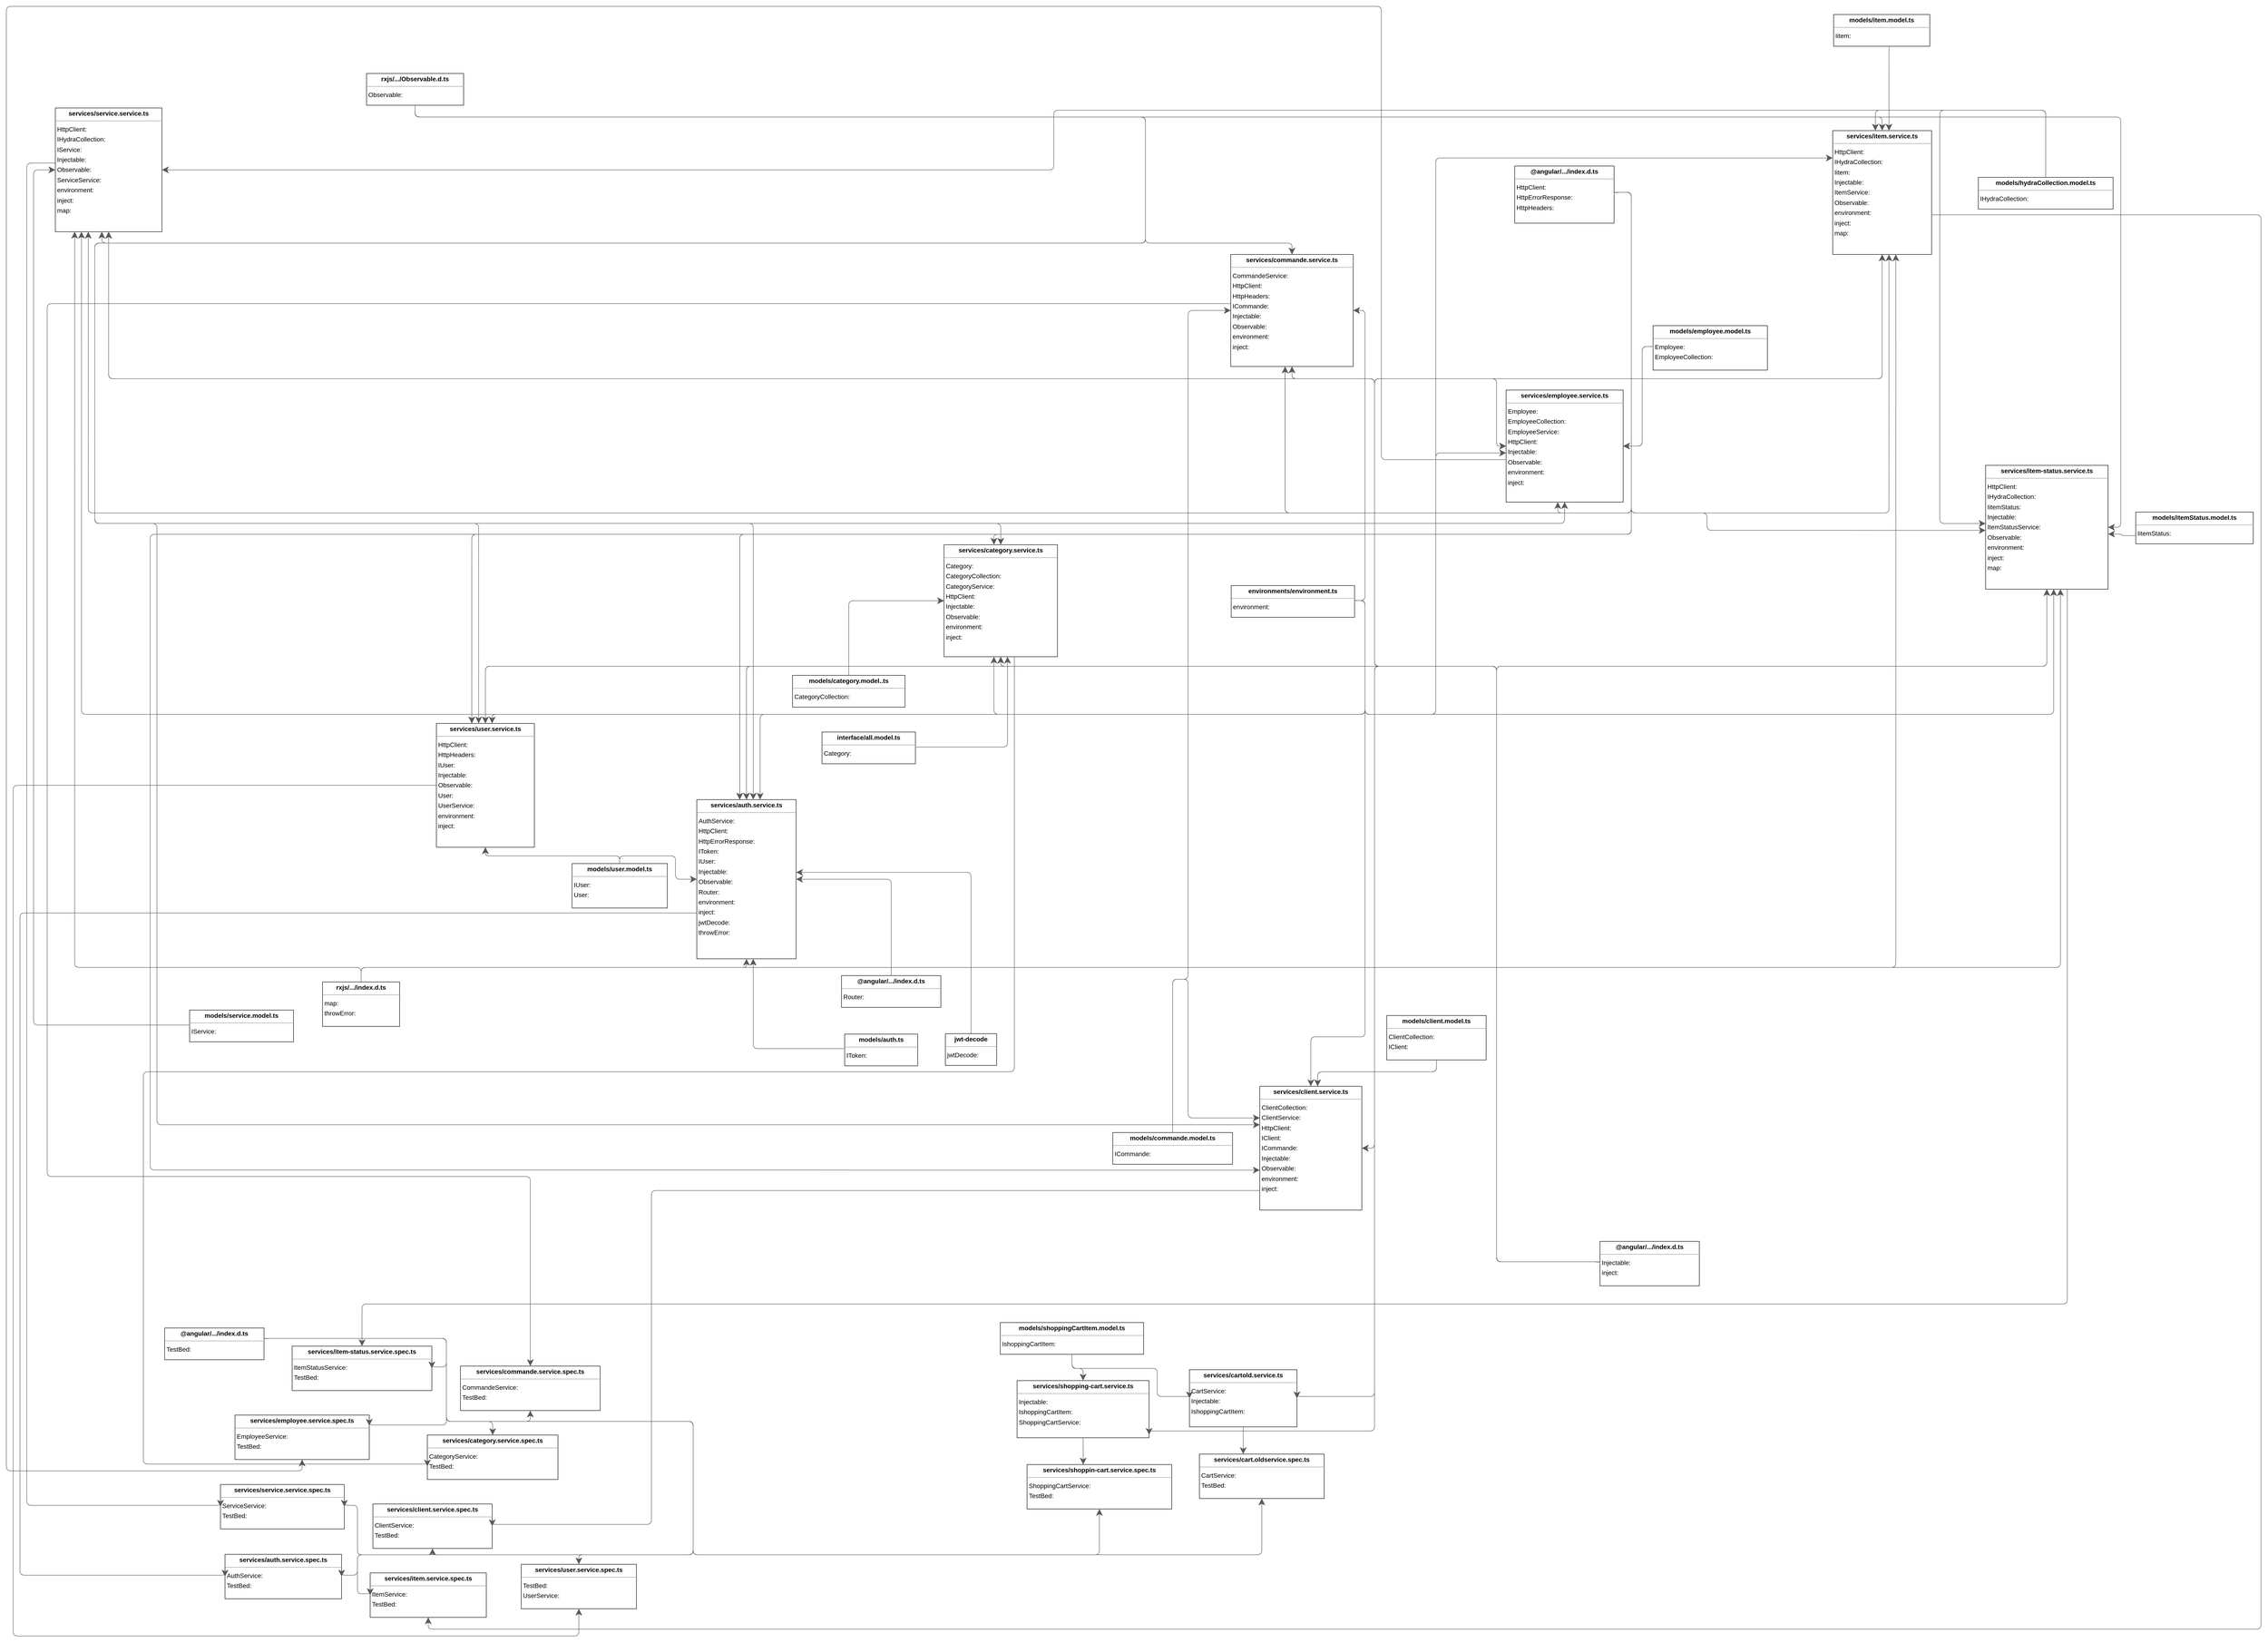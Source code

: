 <mxGraphModel dx="0" dy="0" grid="1" gridSize="10" guides="1" tooltips="1" connect="1" arrows="1" fold="1" page="0" pageScale="1" background="none" math="0" shadow="0">
  <root>
    <mxCell id="0" />
    <mxCell id="1" parent="0" />
    <mxCell id="node10" parent="1" vertex="1" value="&lt;p style=&quot;margin:0px;margin-top:4px;text-align:center;&quot;&gt;&lt;b&gt;@angular/.../index.d.ts&lt;/b&gt;&lt;/p&gt;&lt;hr size=&quot;1&quot;/&gt;&lt;p style=&quot;margin:0 0 0 4px;line-height:1.6;&quot;&gt; TestBed: &lt;/p&gt;" style="verticalAlign=top;align=left;overflow=fill;fontSize=14;fontFamily=Helvetica;html=1;rounded=0;shadow=0;comic=0;labelBackgroundColor=none;strokeWidth=1;">
      <mxGeometry x="82" y="2721" width="219" height="70" as="geometry" />
    </mxCell>
    <mxCell id="node34" parent="1" vertex="1" value="&lt;p style=&quot;margin:0px;margin-top:4px;text-align:center;&quot;&gt;&lt;b&gt;@angular/.../index.d.ts&lt;/b&gt;&lt;/p&gt;&lt;hr size=&quot;1&quot;/&gt;&lt;p style=&quot;margin:0 0 0 4px;line-height:1.6;&quot;&gt; Injectable: &lt;br/&gt; inject: &lt;/p&gt;" style="verticalAlign=top;align=left;overflow=fill;fontSize=14;fontFamily=Helvetica;html=1;rounded=0;shadow=0;comic=0;labelBackgroundColor=none;strokeWidth=1;">
      <mxGeometry x="3246" y="2530" width="219" height="98" as="geometry" />
    </mxCell>
    <mxCell id="node40" parent="1" vertex="1" value="&lt;p style=&quot;margin:0px;margin-top:4px;text-align:center;&quot;&gt;&lt;b&gt;@angular/.../index.d.ts&lt;/b&gt;&lt;/p&gt;&lt;hr size=&quot;1&quot;/&gt;&lt;p style=&quot;margin:0 0 0 4px;line-height:1.6;&quot;&gt; HttpClient: &lt;br/&gt; HttpErrorResponse: &lt;br/&gt; HttpHeaders: &lt;/p&gt;" style="verticalAlign=top;align=left;overflow=fill;fontSize=14;fontFamily=Helvetica;html=1;rounded=0;shadow=0;comic=0;labelBackgroundColor=none;strokeWidth=1;">
      <mxGeometry x="3058" y="159" width="219" height="126" as="geometry" />
    </mxCell>
    <mxCell id="node41" parent="1" vertex="1" value="&lt;p style=&quot;margin:0px;margin-top:4px;text-align:center;&quot;&gt;&lt;b&gt;@angular/.../index.d.ts&lt;/b&gt;&lt;/p&gt;&lt;hr size=&quot;1&quot;/&gt;&lt;p style=&quot;margin:0 0 0 4px;line-height:1.6;&quot;&gt; Router: &lt;/p&gt;" style="verticalAlign=top;align=left;overflow=fill;fontSize=14;fontFamily=Helvetica;html=1;rounded=0;shadow=0;comic=0;labelBackgroundColor=none;strokeWidth=1;">
      <mxGeometry x="1574" y="1944" width="219" height="70" as="geometry" />
    </mxCell>
    <mxCell id="node26" parent="1" vertex="1" value="&lt;p style=&quot;margin:0px;margin-top:4px;text-align:center;&quot;&gt;&lt;b&gt;environments/environment.ts&lt;/b&gt;&lt;/p&gt;&lt;hr size=&quot;1&quot;/&gt;&lt;p style=&quot;margin:0 0 0 4px;line-height:1.6;&quot;&gt; environment: &lt;/p&gt;" style="verticalAlign=top;align=left;overflow=fill;fontSize=14;fontFamily=Helvetica;html=1;rounded=0;shadow=0;comic=0;labelBackgroundColor=none;strokeWidth=1;">
      <mxGeometry x="2433" y="1084" width="272" height="70" as="geometry" />
    </mxCell>
    <mxCell id="node35" parent="1" vertex="1" value="&lt;p style=&quot;margin:0px;margin-top:4px;text-align:center;&quot;&gt;&lt;b&gt;interface/all.model.ts&lt;/b&gt;&lt;/p&gt;&lt;hr size=&quot;1&quot;/&gt;&lt;p style=&quot;margin:0 0 0 4px;line-height:1.6;&quot;&gt; Category: &lt;/p&gt;" style="verticalAlign=top;align=left;overflow=fill;fontSize=14;fontFamily=Helvetica;html=1;rounded=0;shadow=0;comic=0;labelBackgroundColor=none;strokeWidth=1;">
      <mxGeometry x="1531" y="1407" width="206" height="70" as="geometry" />
    </mxCell>
    <mxCell id="node29" parent="1" vertex="1" value="&lt;p style=&quot;margin:0px;margin-top:4px;text-align:center;&quot;&gt;&lt;b&gt;jwt-decode&lt;/b&gt;&lt;/p&gt;&lt;hr size=&quot;1&quot;/&gt;&lt;p style=&quot;margin:0 0 0 4px;line-height:1.6;&quot;&gt; jwtDecode: &lt;/p&gt;" style="verticalAlign=top;align=left;overflow=fill;fontSize=14;fontFamily=Helvetica;html=1;rounded=0;shadow=0;comic=0;labelBackgroundColor=none;strokeWidth=1;">
      <mxGeometry x="1803" y="2072" width="113" height="70" as="geometry" />
    </mxCell>
    <mxCell id="node24" parent="1" vertex="1" value="&lt;p style=&quot;margin:0px;margin-top:4px;text-align:center;&quot;&gt;&lt;b&gt;models/auth.ts&lt;/b&gt;&lt;/p&gt;&lt;hr size=&quot;1&quot;/&gt;&lt;p style=&quot;margin:0 0 0 4px;line-height:1.6;&quot;&gt; IToken: &lt;/p&gt;" style="verticalAlign=top;align=left;overflow=fill;fontSize=14;fontFamily=Helvetica;html=1;rounded=0;shadow=0;comic=0;labelBackgroundColor=none;strokeWidth=1;">
      <mxGeometry x="1581" y="2073" width="161" height="70" as="geometry" />
    </mxCell>
    <mxCell id="node36" parent="1" vertex="1" value="&lt;p style=&quot;margin:0px;margin-top:4px;text-align:center;&quot;&gt;&lt;b&gt;models/category.model..ts&lt;/b&gt;&lt;/p&gt;&lt;hr size=&quot;1&quot;/&gt;&lt;p style=&quot;margin:0 0 0 4px;line-height:1.6;&quot;&gt; CategoryCollection: &lt;/p&gt;" style="verticalAlign=top;align=left;overflow=fill;fontSize=14;fontFamily=Helvetica;html=1;rounded=0;shadow=0;comic=0;labelBackgroundColor=none;strokeWidth=1;">
      <mxGeometry x="1466" y="1282" width="248" height="70" as="geometry" />
    </mxCell>
    <mxCell id="node32" parent="1" vertex="1" value="&lt;p style=&quot;margin:0px;margin-top:4px;text-align:center;&quot;&gt;&lt;b&gt;models/client.model.ts&lt;/b&gt;&lt;/p&gt;&lt;hr size=&quot;1&quot;/&gt;&lt;p style=&quot;margin:0 0 0 4px;line-height:1.6;&quot;&gt; ClientCollection: &lt;br/&gt; IClient: &lt;/p&gt;" style="verticalAlign=top;align=left;overflow=fill;fontSize=14;fontFamily=Helvetica;html=1;rounded=0;shadow=0;comic=0;labelBackgroundColor=none;strokeWidth=1;">
      <mxGeometry x="2776" y="2032" width="219" height="98" as="geometry" />
    </mxCell>
    <mxCell id="node27" parent="1" vertex="1" value="&lt;p style=&quot;margin:0px;margin-top:4px;text-align:center;&quot;&gt;&lt;b&gt;models/commande.model.ts&lt;/b&gt;&lt;/p&gt;&lt;hr size=&quot;1&quot;/&gt;&lt;p style=&quot;margin:0 0 0 4px;line-height:1.6;&quot;&gt; ICommande: &lt;/p&gt;" style="verticalAlign=top;align=left;overflow=fill;fontSize=14;fontFamily=Helvetica;html=1;rounded=0;shadow=0;comic=0;labelBackgroundColor=none;strokeWidth=1;">
      <mxGeometry x="2172" y="2290" width="264" height="70" as="geometry" />
    </mxCell>
    <mxCell id="node1" parent="1" vertex="1" value="&lt;p style=&quot;margin:0px;margin-top:4px;text-align:center;&quot;&gt;&lt;b&gt;models/employee.model.ts&lt;/b&gt;&lt;/p&gt;&lt;hr size=&quot;1&quot;/&gt;&lt;p style=&quot;margin:0 0 0 4px;line-height:1.6;&quot;&gt; Employee: &lt;br/&gt; EmployeeCollection: &lt;/p&gt;" style="verticalAlign=top;align=left;overflow=fill;fontSize=14;fontFamily=Helvetica;html=1;rounded=0;shadow=0;comic=0;labelBackgroundColor=none;strokeWidth=1;">
      <mxGeometry x="3363" y="511" width="252" height="98" as="geometry" />
    </mxCell>
    <mxCell id="node21" parent="1" vertex="1" value="&lt;p style=&quot;margin:0px;margin-top:4px;text-align:center;&quot;&gt;&lt;b&gt;models/hydraCollection.model.ts&lt;/b&gt;&lt;/p&gt;&lt;hr size=&quot;1&quot;/&gt;&lt;p style=&quot;margin:0 0 0 4px;line-height:1.6;&quot;&gt; IHydraCollection: &lt;/p&gt;" style="verticalAlign=top;align=left;overflow=fill;fontSize=14;fontFamily=Helvetica;html=1;rounded=0;shadow=0;comic=0;labelBackgroundColor=none;strokeWidth=1;">
      <mxGeometry x="4080" y="184" width="297" height="70" as="geometry" />
    </mxCell>
    <mxCell id="node19" parent="1" vertex="1" value="&lt;p style=&quot;margin:0px;margin-top:4px;text-align:center;&quot;&gt;&lt;b&gt;models/item.model.ts&lt;/b&gt;&lt;/p&gt;&lt;hr size=&quot;1&quot;/&gt;&lt;p style=&quot;margin:0 0 0 4px;line-height:1.6;&quot;&gt; Iitem: &lt;/p&gt;" style="verticalAlign=top;align=left;overflow=fill;fontSize=14;fontFamily=Helvetica;html=1;rounded=0;shadow=0;comic=0;labelBackgroundColor=none;strokeWidth=1;">
      <mxGeometry x="3761" y="-175" width="212" height="70" as="geometry" />
    </mxCell>
    <mxCell id="node5" parent="1" vertex="1" value="&lt;p style=&quot;margin:0px;margin-top:4px;text-align:center;&quot;&gt;&lt;b&gt;models/itemStatus.model.ts&lt;/b&gt;&lt;/p&gt;&lt;hr size=&quot;1&quot;/&gt;&lt;p style=&quot;margin:0 0 0 4px;line-height:1.6;&quot;&gt; IitemStatus: &lt;/p&gt;" style="verticalAlign=top;align=left;overflow=fill;fontSize=14;fontFamily=Helvetica;html=1;rounded=0;shadow=0;comic=0;labelBackgroundColor=none;strokeWidth=1;">
      <mxGeometry x="4427" y="922" width="259" height="70" as="geometry" />
    </mxCell>
    <mxCell id="node11" parent="1" vertex="1" value="&lt;p style=&quot;margin:0px;margin-top:4px;text-align:center;&quot;&gt;&lt;b&gt;models/service.model.ts&lt;/b&gt;&lt;/p&gt;&lt;hr size=&quot;1&quot;/&gt;&lt;p style=&quot;margin:0 0 0 4px;line-height:1.6;&quot;&gt; IService: &lt;/p&gt;" style="verticalAlign=top;align=left;overflow=fill;fontSize=14;fontFamily=Helvetica;html=1;rounded=0;shadow=0;comic=0;labelBackgroundColor=none;strokeWidth=1;">
      <mxGeometry x="137" y="2020" width="229" height="70" as="geometry" />
    </mxCell>
    <mxCell id="node13" parent="1" vertex="1" value="&lt;p style=&quot;margin:0px;margin-top:4px;text-align:center;&quot;&gt;&lt;b&gt;models/shoppingCartItem.model.ts&lt;/b&gt;&lt;/p&gt;&lt;hr size=&quot;1&quot;/&gt;&lt;p style=&quot;margin:0 0 0 4px;line-height:1.6;&quot;&gt; IshoppingCartItem: &lt;/p&gt;" style="verticalAlign=top;align=left;overflow=fill;fontSize=14;fontFamily=Helvetica;html=1;rounded=0;shadow=0;comic=0;labelBackgroundColor=none;strokeWidth=1;">
      <mxGeometry x="1924" y="2709" width="316" height="70" as="geometry" />
    </mxCell>
    <mxCell id="node25" parent="1" vertex="1" value="&lt;p style=&quot;margin:0px;margin-top:4px;text-align:center;&quot;&gt;&lt;b&gt;models/user.model.ts&lt;/b&gt;&lt;/p&gt;&lt;hr size=&quot;1&quot;/&gt;&lt;p style=&quot;margin:0 0 0 4px;line-height:1.6;&quot;&gt; IUser: &lt;br/&gt; User: &lt;/p&gt;" style="verticalAlign=top;align=left;overflow=fill;fontSize=14;fontFamily=Helvetica;html=1;rounded=0;shadow=0;comic=0;labelBackgroundColor=none;strokeWidth=1;">
      <mxGeometry x="980" y="1697" width="210" height="98" as="geometry" />
    </mxCell>
    <mxCell id="node3" parent="1" vertex="1" value="&lt;p style=&quot;margin:0px;margin-top:4px;text-align:center;&quot;&gt;&lt;b&gt;rxjs/.../Observable.d.ts&lt;/b&gt;&lt;/p&gt;&lt;hr size=&quot;1&quot;/&gt;&lt;p style=&quot;margin:0 0 0 4px;line-height:1.6;&quot;&gt; Observable: &lt;/p&gt;" style="verticalAlign=top;align=left;overflow=fill;fontSize=14;fontFamily=Helvetica;html=1;rounded=0;shadow=0;comic=0;labelBackgroundColor=none;strokeWidth=1;">
      <mxGeometry x="527" y="-45" width="214" height="70" as="geometry" />
    </mxCell>
    <mxCell id="node28" parent="1" vertex="1" value="&lt;p style=&quot;margin:0px;margin-top:4px;text-align:center;&quot;&gt;&lt;b&gt;rxjs/.../index.d.ts&lt;/b&gt;&lt;/p&gt;&lt;hr size=&quot;1&quot;/&gt;&lt;p style=&quot;margin:0 0 0 4px;line-height:1.6;&quot;&gt; map: &lt;br/&gt; throwError: &lt;/p&gt;" style="verticalAlign=top;align=left;overflow=fill;fontSize=14;fontFamily=Helvetica;html=1;rounded=0;shadow=0;comic=0;labelBackgroundColor=none;strokeWidth=1;">
      <mxGeometry x="430" y="1958" width="170" height="98" as="geometry" />
    </mxCell>
    <mxCell id="node14" parent="1" vertex="1" value="&lt;p style=&quot;margin:0px;margin-top:4px;text-align:center;&quot;&gt;&lt;b&gt;services/auth.service.spec.ts&lt;/b&gt;&lt;/p&gt;&lt;hr size=&quot;1&quot;/&gt;&lt;p style=&quot;margin:0 0 0 4px;line-height:1.6;&quot;&gt; AuthService: &lt;br/&gt; TestBed: &lt;/p&gt;" style="verticalAlign=top;align=left;overflow=fill;fontSize=14;fontFamily=Helvetica;html=1;rounded=0;shadow=0;comic=0;labelBackgroundColor=none;strokeWidth=1;">
      <mxGeometry x="215" y="3220" width="257" height="98" as="geometry" />
    </mxCell>
    <mxCell id="node22" parent="1" vertex="1" value="&lt;p style=&quot;margin:0px;margin-top:4px;text-align:center;&quot;&gt;&lt;b&gt;services/auth.service.ts&lt;/b&gt;&lt;/p&gt;&lt;hr size=&quot;1&quot;/&gt;&lt;p style=&quot;margin:0 0 0 4px;line-height:1.6;&quot;&gt; AuthService: &lt;br/&gt; HttpClient: &lt;br/&gt; HttpErrorResponse: &lt;br/&gt; IToken: &lt;br/&gt; IUser: &lt;br/&gt; Injectable: &lt;br/&gt; Observable: &lt;br/&gt; Router: &lt;br/&gt; environment: &lt;br/&gt; inject: &lt;br/&gt; jwtDecode: &lt;br/&gt; throwError: &lt;/p&gt;" style="verticalAlign=top;align=left;overflow=fill;fontSize=14;fontFamily=Helvetica;html=1;rounded=0;shadow=0;comic=0;labelBackgroundColor=none;strokeWidth=1;">
      <mxGeometry x="1255" y="1556" width="219" height="351" as="geometry" />
    </mxCell>
    <mxCell id="node12" parent="1" vertex="1" value="&lt;p style=&quot;margin:0px;margin-top:4px;text-align:center;&quot;&gt;&lt;b&gt;services/cart.oldservice.spec.ts&lt;/b&gt;&lt;/p&gt;&lt;hr size=&quot;1&quot;/&gt;&lt;p style=&quot;margin:0 0 0 4px;line-height:1.6;&quot;&gt; CartService: &lt;br/&gt; TestBed: &lt;/p&gt;" style="verticalAlign=top;align=left;overflow=fill;fontSize=14;fontFamily=Helvetica;html=1;rounded=0;shadow=0;comic=0;labelBackgroundColor=none;strokeWidth=1;">
      <mxGeometry x="2363" y="2999" width="275" height="98" as="geometry" />
    </mxCell>
    <mxCell id="node6" parent="1" vertex="1" value="&lt;p style=&quot;margin:0px;margin-top:4px;text-align:center;&quot;&gt;&lt;b&gt;services/cartold.service.ts&lt;/b&gt;&lt;/p&gt;&lt;hr size=&quot;1&quot;/&gt;&lt;p style=&quot;margin:0 0 0 4px;line-height:1.6;&quot;&gt; CartService: &lt;br/&gt; Injectable: &lt;br/&gt; IshoppingCartItem: &lt;/p&gt;" style="verticalAlign=top;align=left;overflow=fill;fontSize=14;fontFamily=Helvetica;html=1;rounded=0;shadow=0;comic=0;labelBackgroundColor=none;strokeWidth=1;">
      <mxGeometry x="2341" y="2813" width="237" height="126" as="geometry" />
    </mxCell>
    <mxCell id="node15" parent="1" vertex="1" value="&lt;p style=&quot;margin:0px;margin-top:4px;text-align:center;&quot;&gt;&lt;b&gt;services/category.service.spec.ts&lt;/b&gt;&lt;/p&gt;&lt;hr size=&quot;1&quot;/&gt;&lt;p style=&quot;margin:0 0 0 4px;line-height:1.6;&quot;&gt; CategoryService: &lt;br/&gt; TestBed: &lt;/p&gt;" style="verticalAlign=top;align=left;overflow=fill;fontSize=14;fontFamily=Helvetica;html=1;rounded=0;shadow=0;comic=0;labelBackgroundColor=none;strokeWidth=1;">
      <mxGeometry x="661" y="2957" width="288" height="98" as="geometry" />
    </mxCell>
    <mxCell id="node30" parent="1" vertex="1" value="&lt;p style=&quot;margin:0px;margin-top:4px;text-align:center;&quot;&gt;&lt;b&gt;services/category.service.ts&lt;/b&gt;&lt;/p&gt;&lt;hr size=&quot;1&quot;/&gt;&lt;p style=&quot;margin:0 0 0 4px;line-height:1.6;&quot;&gt; Category: &lt;br/&gt; CategoryCollection: &lt;br/&gt; CategoryService: &lt;br/&gt; HttpClient: &lt;br/&gt; Injectable: &lt;br/&gt; Observable: &lt;br/&gt; environment: &lt;br/&gt; inject: &lt;/p&gt;" style="verticalAlign=top;align=left;overflow=fill;fontSize=14;fontFamily=Helvetica;html=1;rounded=0;shadow=0;comic=0;labelBackgroundColor=none;strokeWidth=1;">
      <mxGeometry x="1800" y="994" width="250" height="247" as="geometry" />
    </mxCell>
    <mxCell id="node31" parent="1" vertex="1" value="&lt;p style=&quot;margin:0px;margin-top:4px;text-align:center;&quot;&gt;&lt;b&gt;services/client.service.spec.ts&lt;/b&gt;&lt;/p&gt;&lt;hr size=&quot;1&quot;/&gt;&lt;p style=&quot;margin:0 0 0 4px;line-height:1.6;&quot;&gt; ClientService: &lt;br/&gt; TestBed: &lt;/p&gt;" style="verticalAlign=top;align=left;overflow=fill;fontSize=14;fontFamily=Helvetica;html=1;rounded=0;shadow=0;comic=0;labelBackgroundColor=none;strokeWidth=1;">
      <mxGeometry x="541" y="3109" width="263" height="98" as="geometry" />
    </mxCell>
    <mxCell id="node39" parent="1" vertex="1" value="&lt;p style=&quot;margin:0px;margin-top:4px;text-align:center;&quot;&gt;&lt;b&gt;services/client.service.ts&lt;/b&gt;&lt;/p&gt;&lt;hr size=&quot;1&quot;/&gt;&lt;p style=&quot;margin:0 0 0 4px;line-height:1.6;&quot;&gt; ClientCollection: &lt;br/&gt; ClientService: &lt;br/&gt; HttpClient: &lt;br/&gt; IClient: &lt;br/&gt; ICommande: &lt;br/&gt; Injectable: &lt;br/&gt; Observable: &lt;br/&gt; environment: &lt;br/&gt; inject: &lt;/p&gt;" style="verticalAlign=top;align=left;overflow=fill;fontSize=14;fontFamily=Helvetica;html=1;rounded=0;shadow=0;comic=0;labelBackgroundColor=none;strokeWidth=1;">
      <mxGeometry x="2496" y="2188" width="225" height="273" as="geometry" />
    </mxCell>
    <mxCell id="node20" parent="1" vertex="1" value="&lt;p style=&quot;margin:0px;margin-top:4px;text-align:center;&quot;&gt;&lt;b&gt;services/commande.service.spec.ts&lt;/b&gt;&lt;/p&gt;&lt;hr size=&quot;1&quot;/&gt;&lt;p style=&quot;margin:0 0 0 4px;line-height:1.6;&quot;&gt; CommandeService: &lt;br/&gt; TestBed: &lt;/p&gt;" style="verticalAlign=top;align=left;overflow=fill;fontSize=14;fontFamily=Helvetica;html=1;rounded=0;shadow=0;comic=0;labelBackgroundColor=none;strokeWidth=1;">
      <mxGeometry x="734" y="2805" width="308" height="98" as="geometry" />
    </mxCell>
    <mxCell id="node9" parent="1" vertex="1" value="&lt;p style=&quot;margin:0px;margin-top:4px;text-align:center;&quot;&gt;&lt;b&gt;services/commande.service.ts&lt;/b&gt;&lt;/p&gt;&lt;hr size=&quot;1&quot;/&gt;&lt;p style=&quot;margin:0 0 0 4px;line-height:1.6;&quot;&gt; CommandeService: &lt;br/&gt; HttpClient: &lt;br/&gt; HttpHeaders: &lt;br/&gt; ICommande: &lt;br/&gt; Injectable: &lt;br/&gt; Observable: &lt;br/&gt; environment: &lt;br/&gt; inject: &lt;/p&gt;" style="verticalAlign=top;align=left;overflow=fill;fontSize=14;fontFamily=Helvetica;html=1;rounded=0;shadow=0;comic=0;labelBackgroundColor=none;strokeWidth=1;">
      <mxGeometry x="2432" y="354" width="270" height="247" as="geometry" />
    </mxCell>
    <mxCell id="node17" parent="1" vertex="1" value="&lt;p style=&quot;margin:0px;margin-top:4px;text-align:center;&quot;&gt;&lt;b&gt;services/employee.service.spec.ts&lt;/b&gt;&lt;/p&gt;&lt;hr size=&quot;1&quot;/&gt;&lt;p style=&quot;margin:0 0 0 4px;line-height:1.6;&quot;&gt; EmployeeService: &lt;br/&gt; TestBed: &lt;/p&gt;" style="verticalAlign=top;align=left;overflow=fill;fontSize=14;fontFamily=Helvetica;html=1;rounded=0;shadow=0;comic=0;labelBackgroundColor=none;strokeWidth=1;">
      <mxGeometry x="237" y="2913" width="296" height="98" as="geometry" />
    </mxCell>
    <mxCell id="node18" parent="1" vertex="1" value="&lt;p style=&quot;margin:0px;margin-top:4px;text-align:center;&quot;&gt;&lt;b&gt;services/employee.service.ts&lt;/b&gt;&lt;/p&gt;&lt;hr size=&quot;1&quot;/&gt;&lt;p style=&quot;margin:0 0 0 4px;line-height:1.6;&quot;&gt; Employee: &lt;br/&gt; EmployeeCollection: &lt;br/&gt; EmployeeService: &lt;br/&gt; HttpClient: &lt;br/&gt; Injectable: &lt;br/&gt; Observable: &lt;br/&gt; environment: &lt;br/&gt; inject: &lt;/p&gt;" style="verticalAlign=top;align=left;overflow=fill;fontSize=14;fontFamily=Helvetica;html=1;rounded=0;shadow=0;comic=0;labelBackgroundColor=none;strokeWidth=1;">
      <mxGeometry x="3039" y="653" width="258" height="247" as="geometry" />
    </mxCell>
    <mxCell id="node4" parent="1" vertex="1" value="&lt;p style=&quot;margin:0px;margin-top:4px;text-align:center;&quot;&gt;&lt;b&gt;services/item-status.service.spec.ts&lt;/b&gt;&lt;/p&gt;&lt;hr size=&quot;1&quot;/&gt;&lt;p style=&quot;margin:0 0 0 4px;line-height:1.6;&quot;&gt; ItemStatusService: &lt;br/&gt; TestBed: &lt;/p&gt;" style="verticalAlign=top;align=left;overflow=fill;fontSize=14;fontFamily=Helvetica;html=1;rounded=0;shadow=0;comic=0;labelBackgroundColor=none;strokeWidth=1;">
      <mxGeometry x="363" y="2761" width="308" height="98" as="geometry" />
    </mxCell>
    <mxCell id="node37" parent="1" vertex="1" value="&lt;p style=&quot;margin:0px;margin-top:4px;text-align:center;&quot;&gt;&lt;b&gt;services/item-status.service.ts&lt;/b&gt;&lt;/p&gt;&lt;hr size=&quot;1&quot;/&gt;&lt;p style=&quot;margin:0 0 0 4px;line-height:1.6;&quot;&gt; HttpClient: &lt;br/&gt; IHydraCollection: &lt;br/&gt; IitemStatus: &lt;br/&gt; Injectable: &lt;br/&gt; ItemStatusService: &lt;br/&gt; Observable: &lt;br/&gt; environment: &lt;br/&gt; inject: &lt;br/&gt; map: &lt;/p&gt;" style="verticalAlign=top;align=left;overflow=fill;fontSize=14;fontFamily=Helvetica;html=1;rounded=0;shadow=0;comic=0;labelBackgroundColor=none;strokeWidth=1;">
      <mxGeometry x="4096" y="819" width="270" height="273" as="geometry" />
    </mxCell>
    <mxCell id="node38" parent="1" vertex="1" value="&lt;p style=&quot;margin:0px;margin-top:4px;text-align:center;&quot;&gt;&lt;b&gt;services/item.service.spec.ts&lt;/b&gt;&lt;/p&gt;&lt;hr size=&quot;1&quot;/&gt;&lt;p style=&quot;margin:0 0 0 4px;line-height:1.6;&quot;&gt; ItemService: &lt;br/&gt; TestBed: &lt;/p&gt;" style="verticalAlign=top;align=left;overflow=fill;fontSize=14;fontFamily=Helvetica;html=1;rounded=0;shadow=0;comic=0;labelBackgroundColor=none;strokeWidth=1;">
      <mxGeometry x="535" y="3261" width="256" height="98" as="geometry" />
    </mxCell>
    <mxCell id="node23" parent="1" vertex="1" value="&lt;p style=&quot;margin:0px;margin-top:4px;text-align:center;&quot;&gt;&lt;b&gt;services/item.service.ts&lt;/b&gt;&lt;/p&gt;&lt;hr size=&quot;1&quot;/&gt;&lt;p style=&quot;margin:0 0 0 4px;line-height:1.6;&quot;&gt; HttpClient: &lt;br/&gt; IHydraCollection: &lt;br/&gt; Iitem: &lt;br/&gt; Injectable: &lt;br/&gt; ItemService: &lt;br/&gt; Observable: &lt;br/&gt; environment: &lt;br/&gt; inject: &lt;br/&gt; map: &lt;/p&gt;" style="verticalAlign=top;align=left;overflow=fill;fontSize=14;fontFamily=Helvetica;html=1;rounded=0;shadow=0;comic=0;labelBackgroundColor=none;strokeWidth=1;">
      <mxGeometry x="3759" y="81" width="218" height="273" as="geometry" />
    </mxCell>
    <mxCell id="node2" parent="1" vertex="1" value="&lt;p style=&quot;margin:0px;margin-top:4px;text-align:center;&quot;&gt;&lt;b&gt;services/service.service.spec.ts&lt;/b&gt;&lt;/p&gt;&lt;hr size=&quot;1&quot;/&gt;&lt;p style=&quot;margin:0 0 0 4px;line-height:1.6;&quot;&gt; ServiceService: &lt;br/&gt; TestBed: &lt;/p&gt;" style="verticalAlign=top;align=left;overflow=fill;fontSize=14;fontFamily=Helvetica;html=1;rounded=0;shadow=0;comic=0;labelBackgroundColor=none;strokeWidth=1;">
      <mxGeometry x="205" y="3066" width="273" height="98" as="geometry" />
    </mxCell>
    <mxCell id="node7" parent="1" vertex="1" value="&lt;p style=&quot;margin:0px;margin-top:4px;text-align:center;&quot;&gt;&lt;b&gt;services/service.service.ts&lt;/b&gt;&lt;/p&gt;&lt;hr size=&quot;1&quot;/&gt;&lt;p style=&quot;margin:0 0 0 4px;line-height:1.6;&quot;&gt; HttpClient: &lt;br/&gt; IHydraCollection: &lt;br/&gt; IService: &lt;br/&gt; Injectable: &lt;br/&gt; Observable: &lt;br/&gt; ServiceService: &lt;br/&gt; environment: &lt;br/&gt; inject: &lt;br/&gt; map: &lt;/p&gt;" style="verticalAlign=top;align=left;overflow=fill;fontSize=14;fontFamily=Helvetica;html=1;rounded=0;shadow=0;comic=0;labelBackgroundColor=none;strokeWidth=1;">
      <mxGeometry x="-159" y="31" width="235" height="273" as="geometry" />
    </mxCell>
    <mxCell id="node8" parent="1" vertex="1" value="&lt;p style=&quot;margin:0px;margin-top:4px;text-align:center;&quot;&gt;&lt;b&gt;services/shoppin-cart.service.spec.ts&lt;/b&gt;&lt;/p&gt;&lt;hr size=&quot;1&quot;/&gt;&lt;p style=&quot;margin:0 0 0 4px;line-height:1.6;&quot;&gt; ShoppingCartService: &lt;br/&gt; TestBed: &lt;/p&gt;" style="verticalAlign=top;align=left;overflow=fill;fontSize=14;fontFamily=Helvetica;html=1;rounded=0;shadow=0;comic=0;labelBackgroundColor=none;strokeWidth=1;">
      <mxGeometry x="1983" y="3022" width="319" height="98" as="geometry" />
    </mxCell>
    <mxCell id="node0" parent="1" vertex="1" value="&lt;p style=&quot;margin:0px;margin-top:4px;text-align:center;&quot;&gt;&lt;b&gt;services/shopping-cart.service.ts&lt;/b&gt;&lt;/p&gt;&lt;hr size=&quot;1&quot;/&gt;&lt;p style=&quot;margin:0 0 0 4px;line-height:1.6;&quot;&gt; Injectable: &lt;br/&gt; IshoppingCartItem: &lt;br/&gt; ShoppingCartService: &lt;/p&gt;" style="verticalAlign=top;align=left;overflow=fill;fontSize=14;fontFamily=Helvetica;html=1;rounded=0;shadow=0;comic=0;labelBackgroundColor=none;strokeWidth=1;">
      <mxGeometry x="1961" y="2837" width="291" height="126" as="geometry" />
    </mxCell>
    <mxCell id="node16" parent="1" vertex="1" value="&lt;p style=&quot;margin:0px;margin-top:4px;text-align:center;&quot;&gt;&lt;b&gt;services/user.service.spec.ts&lt;/b&gt;&lt;/p&gt;&lt;hr size=&quot;1&quot;/&gt;&lt;p style=&quot;margin:0 0 0 4px;line-height:1.6;&quot;&gt; TestBed: &lt;br/&gt; UserService: &lt;/p&gt;" style="verticalAlign=top;align=left;overflow=fill;fontSize=14;fontFamily=Helvetica;html=1;rounded=0;shadow=0;comic=0;labelBackgroundColor=none;strokeWidth=1;">
      <mxGeometry x="868" y="3242" width="254" height="98" as="geometry" />
    </mxCell>
    <mxCell id="node33" parent="1" vertex="1" value="&lt;p style=&quot;margin:0px;margin-top:4px;text-align:center;&quot;&gt;&lt;b&gt;services/user.service.ts&lt;/b&gt;&lt;/p&gt;&lt;hr size=&quot;1&quot;/&gt;&lt;p style=&quot;margin:0 0 0 4px;line-height:1.6;&quot;&gt; HttpClient: &lt;br/&gt; HttpHeaders: &lt;br/&gt; IUser: &lt;br/&gt; Injectable: &lt;br/&gt; Observable: &lt;br/&gt; User: &lt;br/&gt; UserService: &lt;br/&gt; environment: &lt;br/&gt; inject: &lt;/p&gt;" style="verticalAlign=top;align=left;overflow=fill;fontSize=14;fontFamily=Helvetica;html=1;rounded=0;shadow=0;comic=0;labelBackgroundColor=none;strokeWidth=1;">
      <mxGeometry x="681" y="1388" width="216" height="273" as="geometry" />
    </mxCell>
    <mxCell id="edge12" edge="1" value="" parent="1" source="node14" target="node10" style="html=1;rounded=1;edgeStyle=orthogonalEdgeStyle;dashed=0;startArrow=classic;startSize=12;endArrow=none;strokeColor=#595959;exitX=1.000;exitY=0.500;exitDx=0;exitDy=0;entryX=1.000;entryY=0.345;entryDx=0;entryDy=0;">
      <mxGeometry width="50" height="50" relative="1" as="geometry">
        <Array as="points">
          <mxPoint x="507" y="3266" />
          <mxPoint x="507" y="3221" />
          <mxPoint x="1247" y="3221" />
          <mxPoint x="1247" y="2927" />
          <mxPoint x="703" y="2927" />
          <mxPoint x="703" y="2744" />
        </Array>
      </mxGeometry>
    </mxCell>
    <mxCell id="edge50" edge="1" value="" parent="1" source="node14" target="node22" style="html=1;rounded=1;edgeStyle=orthogonalEdgeStyle;dashed=0;startArrow=classic;startSize=12;endArrow=none;strokeColor=#595959;exitX=0.000;exitY=0.500;exitDx=0;exitDy=0;entryX=0.000;entryY=0.712;entryDx=0;entryDy=0;">
      <mxGeometry width="50" height="50" relative="1" as="geometry">
        <Array as="points">
          <mxPoint x="-237" y="3266" />
          <mxPoint x="-237" y="1806" />
        </Array>
      </mxGeometry>
    </mxCell>
    <mxCell id="edge9" edge="1" value="" parent="1" source="node22" target="node40" style="html=1;rounded=1;edgeStyle=orthogonalEdgeStyle;dashed=0;startArrow=classic;startSize=12;endArrow=none;strokeColor=#595959;exitX=0.432;exitY=0.000;exitDx=0;exitDy=0;entryX=1.000;entryY=0.500;entryDx=0;entryDy=0;">
      <mxGeometry width="50" height="50" relative="1" as="geometry">
        <Array as="points">
          <mxPoint x="1350" y="971" />
          <mxPoint x="3315" y="971" />
          <mxPoint x="3315" y="217" />
        </Array>
      </mxGeometry>
    </mxCell>
    <mxCell id="edge10" edge="1" value="" parent="1" source="node22" target="node40" style="html=1;rounded=1;edgeStyle=orthogonalEdgeStyle;dashed=0;startArrow=classic;startSize=12;endArrow=none;strokeColor=#595959;exitX=0.432;exitY=0.000;exitDx=0;exitDy=0;entryX=1.000;entryY=0.500;entryDx=0;entryDy=0;">
      <mxGeometry width="50" height="50" relative="1" as="geometry">
        <Array as="points">
          <mxPoint x="1350" y="971" />
          <mxPoint x="3315" y="971" />
          <mxPoint x="3315" y="217" />
        </Array>
      </mxGeometry>
    </mxCell>
    <mxCell id="edge21" edge="1" value="" parent="1" source="node22" target="node41" style="html=1;rounded=1;edgeStyle=orthogonalEdgeStyle;dashed=0;startArrow=classic;startSize=12;endArrow=none;strokeColor=#595959;exitX=1.000;exitY=0.500;exitDx=0;exitDy=0;entryX=0.500;entryY=0.000;entryDx=0;entryDy=0;">
      <mxGeometry width="50" height="50" relative="1" as="geometry">
        <Array as="points">
          <mxPoint x="1683" y="1731" />
        </Array>
      </mxGeometry>
    </mxCell>
    <mxCell id="edge75" edge="1" value="" parent="1" source="node22" target="node34" style="html=1;rounded=1;edgeStyle=orthogonalEdgeStyle;dashed=0;startArrow=classic;startSize=12;endArrow=none;strokeColor=#595959;exitX=0.500;exitY=0.000;exitDx=0;exitDy=0;entryX=0.000;entryY=0.500;entryDx=0;entryDy=0;">
      <mxGeometry width="50" height="50" relative="1" as="geometry">
        <Array as="points">
          <mxPoint x="1365" y="1262" />
          <mxPoint x="3018" y="1262" />
          <mxPoint x="3018" y="2575" />
        </Array>
      </mxGeometry>
    </mxCell>
    <mxCell id="edge84" edge="1" value="" parent="1" source="node22" target="node34" style="html=1;rounded=1;edgeStyle=orthogonalEdgeStyle;dashed=0;startArrow=classic;startSize=12;endArrow=none;strokeColor=#595959;exitX=0.500;exitY=0.000;exitDx=0;exitDy=0;entryX=0.000;entryY=0.500;entryDx=0;entryDy=0;">
      <mxGeometry width="50" height="50" relative="1" as="geometry">
        <Array as="points">
          <mxPoint x="1365" y="1262" />
          <mxPoint x="3018" y="1262" />
          <mxPoint x="3018" y="2575" />
        </Array>
      </mxGeometry>
    </mxCell>
    <mxCell id="edge53" edge="1" value="" parent="1" source="node22" target="node26" style="html=1;rounded=1;edgeStyle=orthogonalEdgeStyle;dashed=0;startArrow=classic;startSize=12;endArrow=none;strokeColor=#595959;exitX=0.637;exitY=0.000;exitDx=0;exitDy=0;entryX=1.000;entryY=0.500;entryDx=0;entryDy=0;">
      <mxGeometry width="50" height="50" relative="1" as="geometry">
        <Array as="points">
          <mxPoint x="1395" y="1368" />
          <mxPoint x="2728" y="1368" />
          <mxPoint x="2728" y="1117" />
        </Array>
      </mxGeometry>
    </mxCell>
    <mxCell id="edge82" edge="1" value="" parent="1" source="node22" target="node29" style="html=1;rounded=1;edgeStyle=orthogonalEdgeStyle;dashed=0;startArrow=classic;startSize=12;endArrow=none;strokeColor=#595959;exitX=1.000;exitY=0.457;exitDx=0;exitDy=0;entryX=0.500;entryY=0.001;entryDx=0;entryDy=0;">
      <mxGeometry width="50" height="50" relative="1" as="geometry">
        <Array as="points">
          <mxPoint x="1859" y="1716" />
        </Array>
      </mxGeometry>
    </mxCell>
    <mxCell id="edge40" edge="1" value="" parent="1" source="node22" target="node24" style="html=1;rounded=1;edgeStyle=orthogonalEdgeStyle;dashed=0;startArrow=classic;startSize=12;endArrow=none;strokeColor=#595959;exitX=0.568;exitY=1.000;exitDx=0;exitDy=0;entryX=0.000;entryY=0.500;entryDx=0;entryDy=0;">
      <mxGeometry width="50" height="50" relative="1" as="geometry">
        <Array as="points">
          <mxPoint x="1380" y="2105" />
        </Array>
      </mxGeometry>
    </mxCell>
    <mxCell id="edge59" edge="1" value="" parent="1" source="node22" target="node25" style="html=1;rounded=1;edgeStyle=orthogonalEdgeStyle;dashed=0;startArrow=classic;startSize=12;endArrow=none;strokeColor=#595959;exitX=0.000;exitY=0.500;exitDx=0;exitDy=0;entryX=0.500;entryY=0.000;entryDx=0;entryDy=0;">
      <mxGeometry width="50" height="50" relative="1" as="geometry">
        <Array as="points">
          <mxPoint x="1208" y="1731" />
          <mxPoint x="1208" y="1680" />
          <mxPoint x="1085" y="1680" />
        </Array>
      </mxGeometry>
    </mxCell>
    <mxCell id="edge66" edge="1" value="" parent="1" source="node22" target="node3" style="html=1;rounded=1;edgeStyle=orthogonalEdgeStyle;dashed=0;startArrow=classic;startSize=12;endArrow=none;strokeColor=#595959;exitX=0.568;exitY=0.000;exitDx=0;exitDy=0;entryX=0.500;entryY=1.000;entryDx=0;entryDy=0;">
      <mxGeometry width="50" height="50" relative="1" as="geometry">
        <Array as="points">
          <mxPoint x="1380" y="947" />
          <mxPoint x="-72" y="947" />
          <mxPoint x="-72" y="329" />
          <mxPoint x="2244" y="329" />
          <mxPoint x="2244" y="51" />
          <mxPoint x="634" y="51" />
        </Array>
      </mxGeometry>
    </mxCell>
    <mxCell id="edge96" edge="1" value="" parent="1" source="node22" target="node28" style="html=1;rounded=1;edgeStyle=orthogonalEdgeStyle;dashed=0;startArrow=classic;startSize=12;endArrow=none;strokeColor=#595959;exitX=0.500;exitY=1.000;exitDx=0;exitDy=0;entryX=0.500;entryY=0.000;entryDx=0;entryDy=0;">
      <mxGeometry width="50" height="50" relative="1" as="geometry">
        <Array as="points">
          <mxPoint x="1365" y="1926" />
          <mxPoint x="515" y="1926" />
        </Array>
      </mxGeometry>
    </mxCell>
    <mxCell id="edge51" edge="1" value="" parent="1" source="node12" target="node10" style="html=1;rounded=1;edgeStyle=orthogonalEdgeStyle;dashed=0;startArrow=classic;startSize=12;endArrow=none;strokeColor=#595959;exitX=0.500;exitY=1.000;exitDx=0;exitDy=0;entryX=1.000;entryY=0.345;entryDx=0;entryDy=0;">
      <mxGeometry width="50" height="50" relative="1" as="geometry">
        <Array as="points">
          <mxPoint x="2501" y="3221" />
          <mxPoint x="1247" y="3221" />
          <mxPoint x="1247" y="2927" />
          <mxPoint x="703" y="2927" />
          <mxPoint x="703" y="2744" />
        </Array>
      </mxGeometry>
    </mxCell>
    <mxCell id="edge1" edge="1" value="" parent="1" source="node12" target="node6" style="html=1;rounded=1;edgeStyle=orthogonalEdgeStyle;dashed=0;startArrow=classic;startSize=12;endArrow=none;strokeColor=#595959;exitX=0.351;exitY=0.000;exitDx=0;exitDy=0;entryX=0.500;entryY=1.000;entryDx=0;entryDy=0;">
      <mxGeometry width="50" height="50" relative="1" as="geometry">
        <Array as="points" />
      </mxGeometry>
    </mxCell>
    <mxCell id="edge16" edge="1" value="" parent="1" source="node6" target="node34" style="html=1;rounded=1;edgeStyle=orthogonalEdgeStyle;dashed=0;startArrow=classic;startSize=12;endArrow=none;strokeColor=#595959;exitX=1.000;exitY=0.500;exitDx=0;exitDy=0;entryX=0.000;entryY=0.500;entryDx=0;entryDy=0;">
      <mxGeometry width="50" height="50" relative="1" as="geometry">
        <Array as="points">
          <mxPoint x="2749" y="2872" />
          <mxPoint x="2749" y="1262" />
          <mxPoint x="3018" y="1262" />
          <mxPoint x="3018" y="2575" />
        </Array>
      </mxGeometry>
    </mxCell>
    <mxCell id="edge61" edge="1" value="" parent="1" source="node6" target="node13" style="html=1;rounded=1;edgeStyle=orthogonalEdgeStyle;dashed=0;startArrow=classic;startSize=12;endArrow=none;strokeColor=#595959;exitX=0.000;exitY=0.500;exitDx=0;exitDy=0;entryX=0.500;entryY=1.001;entryDx=0;entryDy=0;">
      <mxGeometry width="50" height="50" relative="1" as="geometry">
        <Array as="points">
          <mxPoint x="2270" y="2872" />
          <mxPoint x="2270" y="2810" />
          <mxPoint x="2082" y="2810" />
        </Array>
      </mxGeometry>
    </mxCell>
    <mxCell id="edge92" edge="1" value="" parent="1" source="node15" target="node10" style="html=1;rounded=1;edgeStyle=orthogonalEdgeStyle;dashed=0;startArrow=classic;startSize=12;endArrow=none;strokeColor=#595959;exitX=0.500;exitY=0.000;exitDx=0;exitDy=0;entryX=1.000;entryY=0.345;entryDx=0;entryDy=0;">
      <mxGeometry width="50" height="50" relative="1" as="geometry">
        <Array as="points">
          <mxPoint x="805" y="2927" />
          <mxPoint x="703" y="2927" />
          <mxPoint x="703" y="2744" />
        </Array>
      </mxGeometry>
    </mxCell>
    <mxCell id="edge31" edge="1" value="" parent="1" source="node15" target="node30" style="html=1;rounded=1;edgeStyle=orthogonalEdgeStyle;dashed=0;startArrow=classic;startSize=12;endArrow=none;strokeColor=#595959;exitX=0.000;exitY=0.706;exitDx=0;exitDy=0;entryX=0.620;entryY=1.000;entryDx=0;entryDy=0;">
      <mxGeometry width="50" height="50" relative="1" as="geometry">
        <Array as="points">
          <mxPoint x="35" y="3021" />
          <mxPoint x="35" y="2156" />
          <mxPoint x="1955" y="2156" />
        </Array>
      </mxGeometry>
    </mxCell>
    <mxCell id="edge2" edge="1" value="" parent="1" source="node30" target="node40" style="html=1;rounded=1;edgeStyle=orthogonalEdgeStyle;dashed=0;startArrow=classic;startSize=12;endArrow=none;strokeColor=#595959;exitX=0.440;exitY=0.000;exitDx=0;exitDy=0;entryX=1.000;entryY=0.500;entryDx=0;entryDy=0;">
      <mxGeometry width="50" height="50" relative="1" as="geometry">
        <Array as="points">
          <mxPoint x="1910" y="971" />
          <mxPoint x="3315" y="971" />
          <mxPoint x="3315" y="217" />
        </Array>
      </mxGeometry>
    </mxCell>
    <mxCell id="edge18" edge="1" value="" parent="1" source="node30" target="node34" style="html=1;rounded=1;edgeStyle=orthogonalEdgeStyle;dashed=0;startArrow=classic;startSize=12;endArrow=none;strokeColor=#595959;exitX=0.500;exitY=1.000;exitDx=0;exitDy=0;entryX=0.000;entryY=0.500;entryDx=0;entryDy=0;">
      <mxGeometry width="50" height="50" relative="1" as="geometry">
        <Array as="points">
          <mxPoint x="1925" y="1262" />
          <mxPoint x="3018" y="1262" />
          <mxPoint x="3018" y="2575" />
        </Array>
      </mxGeometry>
    </mxCell>
    <mxCell id="edge64" edge="1" value="" parent="1" source="node30" target="node34" style="html=1;rounded=1;edgeStyle=orthogonalEdgeStyle;dashed=0;startArrow=classic;startSize=12;endArrow=none;strokeColor=#595959;exitX=0.500;exitY=1.000;exitDx=0;exitDy=0;entryX=0.000;entryY=0.500;entryDx=0;entryDy=0;">
      <mxGeometry width="50" height="50" relative="1" as="geometry">
        <Array as="points">
          <mxPoint x="1925" y="1262" />
          <mxPoint x="3018" y="1262" />
          <mxPoint x="3018" y="2575" />
        </Array>
      </mxGeometry>
    </mxCell>
    <mxCell id="edge42" edge="1" value="" parent="1" source="node30" target="node26" style="html=1;rounded=1;edgeStyle=orthogonalEdgeStyle;dashed=0;startArrow=classic;startSize=12;endArrow=none;strokeColor=#595959;exitX=0.440;exitY=1.000;exitDx=0;exitDy=0;entryX=1.000;entryY=0.500;entryDx=0;entryDy=0;">
      <mxGeometry width="50" height="50" relative="1" as="geometry">
        <Array as="points">
          <mxPoint x="1910" y="1368" />
          <mxPoint x="2728" y="1368" />
          <mxPoint x="2728" y="1117" />
        </Array>
      </mxGeometry>
    </mxCell>
    <mxCell id="edge97" edge="1" value="" parent="1" source="node30" target="node35" style="html=1;rounded=1;edgeStyle=orthogonalEdgeStyle;dashed=0;startArrow=classic;startSize=12;endArrow=none;strokeColor=#595959;exitX=0.560;exitY=1.000;exitDx=0;exitDy=0;entryX=1.000;entryY=0.500;entryDx=0;entryDy=0;">
      <mxGeometry width="50" height="50" relative="1" as="geometry">
        <Array as="points">
          <mxPoint x="1940" y="1440" />
        </Array>
      </mxGeometry>
    </mxCell>
    <mxCell id="edge26" edge="1" value="" parent="1" source="node30" target="node36" style="html=1;rounded=1;edgeStyle=orthogonalEdgeStyle;dashed=0;startArrow=classic;startSize=12;endArrow=none;strokeColor=#595959;exitX=0.000;exitY=0.500;exitDx=0;exitDy=0;entryX=0.500;entryY=0.001;entryDx=0;entryDy=0;">
      <mxGeometry width="50" height="50" relative="1" as="geometry">
        <Array as="points">
          <mxPoint x="1590" y="1117" />
        </Array>
      </mxGeometry>
    </mxCell>
    <mxCell id="edge39" edge="1" value="" parent="1" source="node30" target="node3" style="html=1;rounded=1;edgeStyle=orthogonalEdgeStyle;dashed=0;startArrow=classic;startSize=12;endArrow=none;strokeColor=#595959;exitX=0.500;exitY=0.000;exitDx=0;exitDy=0;entryX=0.500;entryY=1.000;entryDx=0;entryDy=0;">
      <mxGeometry width="50" height="50" relative="1" as="geometry">
        <Array as="points">
          <mxPoint x="1925" y="947" />
          <mxPoint x="-72" y="947" />
          <mxPoint x="-72" y="329" />
          <mxPoint x="2244" y="329" />
          <mxPoint x="2244" y="51" />
          <mxPoint x="634" y="51" />
        </Array>
      </mxGeometry>
    </mxCell>
    <mxCell id="edge71" edge="1" value="" parent="1" source="node31" target="node10" style="html=1;rounded=1;edgeStyle=orthogonalEdgeStyle;dashed=0;startArrow=classic;startSize=12;endArrow=none;strokeColor=#595959;exitX=0.500;exitY=1.000;exitDx=0;exitDy=0;entryX=1.000;entryY=0.345;entryDx=0;entryDy=0;">
      <mxGeometry width="50" height="50" relative="1" as="geometry">
        <Array as="points">
          <mxPoint x="672" y="3221" />
          <mxPoint x="1247" y="3221" />
          <mxPoint x="1247" y="2927" />
          <mxPoint x="703" y="2927" />
          <mxPoint x="703" y="2744" />
        </Array>
      </mxGeometry>
    </mxCell>
    <mxCell id="edge0" edge="1" value="" parent="1" source="node31" target="node39" style="html=1;rounded=1;edgeStyle=orthogonalEdgeStyle;dashed=0;startArrow=classic;startSize=12;endArrow=none;strokeColor=#595959;exitX=1.000;exitY=0.500;exitDx=0;exitDy=0;entryX=0.000;entryY=0.842;entryDx=0;entryDy=0;">
      <mxGeometry width="50" height="50" relative="1" as="geometry">
        <Array as="points">
          <mxPoint x="1155" y="3154" />
          <mxPoint x="1155" y="2417" />
        </Array>
      </mxGeometry>
    </mxCell>
    <mxCell id="edge27" edge="1" value="" parent="1" source="node39" target="node34" style="html=1;rounded=1;edgeStyle=orthogonalEdgeStyle;dashed=0;startArrow=classic;startSize=12;endArrow=none;strokeColor=#595959;exitX=1.000;exitY=0.500;exitDx=0;exitDy=0;entryX=0.000;entryY=0.500;entryDx=0;entryDy=0;">
      <mxGeometry width="50" height="50" relative="1" as="geometry">
        <Array as="points">
          <mxPoint x="2749" y="2324" />
          <mxPoint x="2749" y="1262" />
          <mxPoint x="3018" y="1262" />
          <mxPoint x="3018" y="2575" />
        </Array>
      </mxGeometry>
    </mxCell>
    <mxCell id="edge32" edge="1" value="" parent="1" source="node39" target="node34" style="html=1;rounded=1;edgeStyle=orthogonalEdgeStyle;dashed=0;startArrow=classic;startSize=12;endArrow=none;strokeColor=#595959;exitX=1.000;exitY=0.500;exitDx=0;exitDy=0;entryX=0.000;entryY=0.500;entryDx=0;entryDy=0;">
      <mxGeometry width="50" height="50" relative="1" as="geometry">
        <Array as="points">
          <mxPoint x="2749" y="2324" />
          <mxPoint x="2749" y="1262" />
          <mxPoint x="3018" y="1262" />
          <mxPoint x="3018" y="2575" />
        </Array>
      </mxGeometry>
    </mxCell>
    <mxCell id="edge79" edge="1" value="" parent="1" source="node39" target="node40" style="html=1;rounded=1;edgeStyle=orthogonalEdgeStyle;dashed=0;startArrow=classic;startSize=12;endArrow=none;strokeColor=#595959;exitX=0.000;exitY=0.677;exitDx=0;exitDy=0;entryX=1.000;entryY=0.500;entryDx=0;entryDy=0;">
      <mxGeometry width="50" height="50" relative="1" as="geometry">
        <Array as="points">
          <mxPoint x="50" y="2372" />
          <mxPoint x="50" y="971" />
          <mxPoint x="3315" y="971" />
          <mxPoint x="3315" y="217" />
        </Array>
      </mxGeometry>
    </mxCell>
    <mxCell id="edge29" edge="1" value="" parent="1" source="node39" target="node26" style="html=1;rounded=1;edgeStyle=orthogonalEdgeStyle;dashed=0;startArrow=classic;startSize=12;endArrow=none;strokeColor=#595959;exitX=0.500;exitY=0.000;exitDx=0;exitDy=0;entryX=1.000;entryY=0.500;entryDx=0;entryDy=0;">
      <mxGeometry width="50" height="50" relative="1" as="geometry">
        <Array as="points">
          <mxPoint x="2609" y="2079" />
          <mxPoint x="2728" y="2079" />
          <mxPoint x="2728" y="1117" />
        </Array>
      </mxGeometry>
    </mxCell>
    <mxCell id="edge48" edge="1" value="" parent="1" source="node39" target="node32" style="html=1;rounded=1;edgeStyle=orthogonalEdgeStyle;dashed=0;startArrow=classic;startSize=12;endArrow=none;strokeColor=#595959;exitX=0.567;exitY=0.000;exitDx=0;exitDy=0;entryX=0.500;entryY=1.000;entryDx=0;entryDy=0;">
      <mxGeometry width="50" height="50" relative="1" as="geometry">
        <Array as="points">
          <mxPoint x="2624" y="2156" />
          <mxPoint x="2886" y="2156" />
        </Array>
      </mxGeometry>
    </mxCell>
    <mxCell id="edge65" edge="1" value="" parent="1" source="node39" target="node32" style="html=1;rounded=1;edgeStyle=orthogonalEdgeStyle;dashed=0;startArrow=classic;startSize=12;endArrow=none;strokeColor=#595959;exitX=0.567;exitY=0.000;exitDx=0;exitDy=0;entryX=0.500;entryY=1.000;entryDx=0;entryDy=0;">
      <mxGeometry width="50" height="50" relative="1" as="geometry">
        <Array as="points">
          <mxPoint x="2624" y="2156" />
          <mxPoint x="2886" y="2156" />
        </Array>
      </mxGeometry>
    </mxCell>
    <mxCell id="edge77" edge="1" value="" parent="1" source="node39" target="node27" style="html=1;rounded=1;edgeStyle=orthogonalEdgeStyle;dashed=0;startArrow=classic;startSize=12;endArrow=none;strokeColor=#595959;exitX=0.000;exitY=0.256;exitDx=0;exitDy=0;entryX=0.500;entryY=0.001;entryDx=0;entryDy=0;">
      <mxGeometry width="50" height="50" relative="1" as="geometry">
        <Array as="points">
          <mxPoint x="2338" y="2257" />
          <mxPoint x="2338" y="1952" />
          <mxPoint x="2304" y="1952" />
        </Array>
      </mxGeometry>
    </mxCell>
    <mxCell id="edge93" edge="1" value="" parent="1" source="node39" target="node3" style="html=1;rounded=1;edgeStyle=orthogonalEdgeStyle;dashed=0;startArrow=classic;startSize=12;endArrow=none;strokeColor=#595959;exitX=0.000;exitY=0.311;exitDx=0;exitDy=0;entryX=0.500;entryY=1.000;entryDx=0;entryDy=0;">
      <mxGeometry width="50" height="50" relative="1" as="geometry">
        <Array as="points">
          <mxPoint x="65" y="2272" />
          <mxPoint x="65" y="947" />
          <mxPoint x="-72" y="947" />
          <mxPoint x="-72" y="329" />
          <mxPoint x="2244" y="329" />
          <mxPoint x="2244" y="51" />
          <mxPoint x="634" y="51" />
        </Array>
      </mxGeometry>
    </mxCell>
    <mxCell id="edge19" edge="1" value="" parent="1" source="node20" target="node10" style="html=1;rounded=1;edgeStyle=orthogonalEdgeStyle;dashed=0;startArrow=classic;startSize=12;endArrow=none;strokeColor=#595959;exitX=0.500;exitY=1.000;exitDx=0;exitDy=0;entryX=1.000;entryY=0.345;entryDx=0;entryDy=0;">
      <mxGeometry width="50" height="50" relative="1" as="geometry">
        <Array as="points">
          <mxPoint x="888" y="2927" />
          <mxPoint x="703" y="2927" />
          <mxPoint x="703" y="2744" />
        </Array>
      </mxGeometry>
    </mxCell>
    <mxCell id="edge6" edge="1" value="" parent="1" source="node20" target="node9" style="html=1;rounded=1;edgeStyle=orthogonalEdgeStyle;dashed=0;startArrow=classic;startSize=12;endArrow=none;strokeColor=#595959;exitX=0.500;exitY=0.000;exitDx=0;exitDy=0;entryX=0.000;entryY=0.439;entryDx=0;entryDy=0;">
      <mxGeometry width="50" height="50" relative="1" as="geometry">
        <Array as="points">
          <mxPoint x="888" y="2387" />
          <mxPoint x="-177" y="2387" />
          <mxPoint x="-177" y="462" />
        </Array>
      </mxGeometry>
    </mxCell>
    <mxCell id="edge33" edge="1" value="" parent="1" source="node9" target="node34" style="html=1;rounded=1;edgeStyle=orthogonalEdgeStyle;dashed=0;startArrow=classic;startSize=12;endArrow=none;strokeColor=#595959;exitX=0.500;exitY=1.000;exitDx=0;exitDy=0;entryX=0.000;entryY=0.500;entryDx=0;entryDy=0;">
      <mxGeometry width="50" height="50" relative="1" as="geometry">
        <Array as="points">
          <mxPoint x="2567" y="628" />
          <mxPoint x="2749" y="628" />
          <mxPoint x="2749" y="1262" />
          <mxPoint x="3018" y="1262" />
          <mxPoint x="3018" y="2575" />
        </Array>
      </mxGeometry>
    </mxCell>
    <mxCell id="edge36" edge="1" value="" parent="1" source="node9" target="node34" style="html=1;rounded=1;edgeStyle=orthogonalEdgeStyle;dashed=0;startArrow=classic;startSize=12;endArrow=none;strokeColor=#595959;exitX=0.500;exitY=1.000;exitDx=0;exitDy=0;entryX=0.000;entryY=0.500;entryDx=0;entryDy=0;">
      <mxGeometry width="50" height="50" relative="1" as="geometry">
        <Array as="points">
          <mxPoint x="2567" y="628" />
          <mxPoint x="2749" y="628" />
          <mxPoint x="2749" y="1262" />
          <mxPoint x="3018" y="1262" />
          <mxPoint x="3018" y="2575" />
        </Array>
      </mxGeometry>
    </mxCell>
    <mxCell id="edge47" edge="1" value="" parent="1" source="node9" target="node40" style="html=1;rounded=1;edgeStyle=orthogonalEdgeStyle;dashed=0;startArrow=classic;startSize=12;endArrow=none;strokeColor=#595959;exitX=0.444;exitY=1.000;exitDx=0;exitDy=0;entryX=1.000;entryY=0.500;entryDx=0;entryDy=0;">
      <mxGeometry width="50" height="50" relative="1" as="geometry">
        <Array as="points">
          <mxPoint x="2552" y="924" />
          <mxPoint x="3315" y="924" />
          <mxPoint x="3315" y="217" />
        </Array>
      </mxGeometry>
    </mxCell>
    <mxCell id="edge63" edge="1" value="" parent="1" source="node9" target="node40" style="html=1;rounded=1;edgeStyle=orthogonalEdgeStyle;dashed=0;startArrow=classic;startSize=12;endArrow=none;strokeColor=#595959;exitX=0.444;exitY=1.000;exitDx=0;exitDy=0;entryX=1.000;entryY=0.500;entryDx=0;entryDy=0;">
      <mxGeometry width="50" height="50" relative="1" as="geometry">
        <Array as="points">
          <mxPoint x="2552" y="924" />
          <mxPoint x="3315" y="924" />
          <mxPoint x="3315" y="217" />
        </Array>
      </mxGeometry>
    </mxCell>
    <mxCell id="edge3" edge="1" value="" parent="1" source="node9" target="node26" style="html=1;rounded=1;edgeStyle=orthogonalEdgeStyle;dashed=0;startArrow=classic;startSize=12;endArrow=none;strokeColor=#595959;exitX=1.000;exitY=0.500;exitDx=0;exitDy=0;entryX=1.000;entryY=0.500;entryDx=0;entryDy=0;">
      <mxGeometry width="50" height="50" relative="1" as="geometry">
        <Array as="points">
          <mxPoint x="2728" y="477" />
          <mxPoint x="2728" y="1117" />
        </Array>
      </mxGeometry>
    </mxCell>
    <mxCell id="edge87" edge="1" value="" parent="1" source="node9" target="node27" style="html=1;rounded=1;edgeStyle=orthogonalEdgeStyle;dashed=0;startArrow=classic;startSize=12;endArrow=none;strokeColor=#595959;exitX=0.000;exitY=0.500;exitDx=0;exitDy=0;entryX=0.500;entryY=0.001;entryDx=0;entryDy=0;">
      <mxGeometry width="50" height="50" relative="1" as="geometry">
        <Array as="points">
          <mxPoint x="2338" y="477" />
          <mxPoint x="2338" y="1952" />
          <mxPoint x="2304" y="1952" />
        </Array>
      </mxGeometry>
    </mxCell>
    <mxCell id="edge94" edge="1" value="" parent="1" source="node9" target="node3" style="html=1;rounded=1;edgeStyle=orthogonalEdgeStyle;dashed=0;startArrow=classic;startSize=12;endArrow=none;strokeColor=#595959;exitX=0.500;exitY=0.000;exitDx=0;exitDy=0;entryX=0.500;entryY=1.000;entryDx=0;entryDy=0;">
      <mxGeometry width="50" height="50" relative="1" as="geometry">
        <Array as="points">
          <mxPoint x="2567" y="329" />
          <mxPoint x="2244" y="329" />
          <mxPoint x="2244" y="51" />
          <mxPoint x="634" y="51" />
        </Array>
      </mxGeometry>
    </mxCell>
    <mxCell id="edge90" edge="1" value="" parent="1" source="node17" target="node10" style="html=1;rounded=1;edgeStyle=orthogonalEdgeStyle;dashed=0;startArrow=classic;startSize=12;endArrow=none;strokeColor=#595959;exitX=1.000;exitY=0.238;exitDx=0;exitDy=0;entryX=1.000;entryY=0.345;entryDx=0;entryDy=0;">
      <mxGeometry width="50" height="50" relative="1" as="geometry">
        <Array as="points">
          <mxPoint x="703" y="2935" />
          <mxPoint x="703" y="2744" />
        </Array>
      </mxGeometry>
    </mxCell>
    <mxCell id="edge43" edge="1" value="" parent="1" source="node17" target="node18" style="html=1;rounded=1;edgeStyle=orthogonalEdgeStyle;dashed=0;startArrow=classic;startSize=12;endArrow=none;strokeColor=#595959;exitX=0.500;exitY=1.000;exitDx=0;exitDy=0;entryX=0.000;entryY=0.621;entryDx=0;entryDy=0;">
      <mxGeometry width="50" height="50" relative="1" as="geometry">
        <Array as="points">
          <mxPoint x="385" y="3036" />
          <mxPoint x="-267" y="3036" />
          <mxPoint x="-267" y="-193" />
          <mxPoint x="2764" y="-193" />
          <mxPoint x="2764" y="806" />
        </Array>
      </mxGeometry>
    </mxCell>
    <mxCell id="edge13" edge="1" value="" parent="1" source="node18" target="node40" style="html=1;rounded=1;edgeStyle=orthogonalEdgeStyle;dashed=0;startArrow=classic;startSize=12;endArrow=none;strokeColor=#595959;exitX=0.442;exitY=1.000;exitDx=0;exitDy=0;entryX=1.000;entryY=0.500;entryDx=0;entryDy=0;">
      <mxGeometry width="50" height="50" relative="1" as="geometry">
        <Array as="points">
          <mxPoint x="3153" y="924" />
          <mxPoint x="3315" y="924" />
          <mxPoint x="3315" y="217" />
        </Array>
      </mxGeometry>
    </mxCell>
    <mxCell id="edge78" edge="1" value="" parent="1" source="node18" target="node34" style="html=1;rounded=1;edgeStyle=orthogonalEdgeStyle;dashed=0;startArrow=classic;startSize=12;endArrow=none;strokeColor=#595959;exitX=0.000;exitY=0.500;exitDx=0;exitDy=0;entryX=0.000;entryY=0.500;entryDx=0;entryDy=0;">
      <mxGeometry width="50" height="50" relative="1" as="geometry">
        <Array as="points">
          <mxPoint x="3018" y="776" />
          <mxPoint x="3018" y="628" />
          <mxPoint x="2749" y="628" />
          <mxPoint x="2749" y="1262" />
          <mxPoint x="3018" y="1262" />
          <mxPoint x="3018" y="2575" />
        </Array>
      </mxGeometry>
    </mxCell>
    <mxCell id="edge80" edge="1" value="" parent="1" source="node18" target="node34" style="html=1;rounded=1;edgeStyle=orthogonalEdgeStyle;dashed=0;startArrow=classic;startSize=12;endArrow=none;strokeColor=#595959;exitX=0.000;exitY=0.500;exitDx=0;exitDy=0;entryX=0.000;entryY=0.500;entryDx=0;entryDy=0;">
      <mxGeometry width="50" height="50" relative="1" as="geometry">
        <Array as="points">
          <mxPoint x="3018" y="776" />
          <mxPoint x="3018" y="628" />
          <mxPoint x="2749" y="628" />
          <mxPoint x="2749" y="1262" />
          <mxPoint x="3018" y="1262" />
          <mxPoint x="3018" y="2575" />
        </Array>
      </mxGeometry>
    </mxCell>
    <mxCell id="edge41" edge="1" value="" parent="1" source="node18" target="node26" style="html=1;rounded=1;edgeStyle=orthogonalEdgeStyle;dashed=0;startArrow=classic;startSize=12;endArrow=none;strokeColor=#595959;exitX=0.000;exitY=0.561;exitDx=0;exitDy=0;entryX=1.000;entryY=0.500;entryDx=0;entryDy=0;">
      <mxGeometry width="50" height="50" relative="1" as="geometry">
        <Array as="points">
          <mxPoint x="2884" y="791" />
          <mxPoint x="2884" y="1368" />
          <mxPoint x="2728" y="1368" />
          <mxPoint x="2728" y="1117" />
        </Array>
      </mxGeometry>
    </mxCell>
    <mxCell id="edge4" edge="1" value="" parent="1" source="node18" target="node1" style="html=1;rounded=1;edgeStyle=orthogonalEdgeStyle;dashed=0;startArrow=classic;startSize=12;endArrow=none;strokeColor=#595959;exitX=1.000;exitY=0.500;exitDx=0;exitDy=0;entryX=0.000;entryY=0.500;entryDx=0;entryDy=0;">
      <mxGeometry width="50" height="50" relative="1" as="geometry">
        <Array as="points">
          <mxPoint x="3339" y="776" />
          <mxPoint x="3339" y="557" />
        </Array>
      </mxGeometry>
    </mxCell>
    <mxCell id="edge55" edge="1" value="" parent="1" source="node18" target="node1" style="html=1;rounded=1;edgeStyle=orthogonalEdgeStyle;dashed=0;startArrow=classic;startSize=12;endArrow=none;strokeColor=#595959;exitX=1.000;exitY=0.500;exitDx=0;exitDy=0;entryX=0.000;entryY=0.500;entryDx=0;entryDy=0;">
      <mxGeometry width="50" height="50" relative="1" as="geometry">
        <Array as="points">
          <mxPoint x="3339" y="776" />
          <mxPoint x="3339" y="557" />
        </Array>
      </mxGeometry>
    </mxCell>
    <mxCell id="edge45" edge="1" value="" parent="1" source="node18" target="node3" style="html=1;rounded=1;edgeStyle=orthogonalEdgeStyle;dashed=0;startArrow=classic;startSize=12;endArrow=none;strokeColor=#595959;exitX=0.500;exitY=1.000;exitDx=0;exitDy=0;entryX=0.500;entryY=1.000;entryDx=0;entryDy=0;">
      <mxGeometry width="50" height="50" relative="1" as="geometry">
        <Array as="points">
          <mxPoint x="3168" y="947" />
          <mxPoint x="-72" y="947" />
          <mxPoint x="-72" y="329" />
          <mxPoint x="2244" y="329" />
          <mxPoint x="2244" y="51" />
          <mxPoint x="634" y="51" />
        </Array>
      </mxGeometry>
    </mxCell>
    <mxCell id="edge56" edge="1" value="" parent="1" source="node4" target="node10" style="html=1;rounded=1;edgeStyle=orthogonalEdgeStyle;dashed=0;startArrow=classic;startSize=12;endArrow=none;strokeColor=#595959;exitX=1.000;exitY=0.500;exitDx=0;exitDy=0;entryX=1.000;entryY=0.345;entryDx=0;entryDy=0;">
      <mxGeometry width="50" height="50" relative="1" as="geometry">
        <Array as="points">
          <mxPoint x="703" y="2807" />
          <mxPoint x="703" y="2744" />
        </Array>
      </mxGeometry>
    </mxCell>
    <mxCell id="edge62" edge="1" value="" parent="1" source="node4" target="node37" style="html=1;rounded=1;edgeStyle=orthogonalEdgeStyle;dashed=0;startArrow=classic;startSize=12;endArrow=none;strokeColor=#595959;exitX=0.500;exitY=0.000;exitDx=0;exitDy=0;entryX=0.667;entryY=1.000;entryDx=0;entryDy=0;">
      <mxGeometry width="50" height="50" relative="1" as="geometry">
        <Array as="points">
          <mxPoint x="517" y="2668" />
          <mxPoint x="4276" y="2668" />
        </Array>
      </mxGeometry>
    </mxCell>
    <mxCell id="edge15" edge="1" value="" parent="1" source="node37" target="node34" style="html=1;rounded=1;edgeStyle=orthogonalEdgeStyle;dashed=0;startArrow=classic;startSize=12;endArrow=none;strokeColor=#595959;exitX=0.500;exitY=1.000;exitDx=0;exitDy=0;entryX=0.000;entryY=0.500;entryDx=0;entryDy=0;">
      <mxGeometry width="50" height="50" relative="1" as="geometry">
        <Array as="points">
          <mxPoint x="4231" y="1262" />
          <mxPoint x="3018" y="1262" />
          <mxPoint x="3018" y="2575" />
        </Array>
      </mxGeometry>
    </mxCell>
    <mxCell id="edge35" edge="1" value="" parent="1" source="node37" target="node40" style="html=1;rounded=1;edgeStyle=orthogonalEdgeStyle;dashed=0;startArrow=classic;startSize=12;endArrow=none;strokeColor=#595959;exitX=0.000;exitY=0.525;exitDx=0;exitDy=0;entryX=1.000;entryY=0.500;entryDx=0;entryDy=0;">
      <mxGeometry width="50" height="50" relative="1" as="geometry">
        <Array as="points">
          <mxPoint x="3482" y="962" />
          <mxPoint x="3482" y="924" />
          <mxPoint x="3315" y="924" />
          <mxPoint x="3315" y="217" />
        </Array>
      </mxGeometry>
    </mxCell>
    <mxCell id="edge67" edge="1" value="" parent="1" source="node37" target="node34" style="html=1;rounded=1;edgeStyle=orthogonalEdgeStyle;dashed=0;startArrow=classic;startSize=12;endArrow=none;strokeColor=#595959;exitX=0.500;exitY=1.000;exitDx=0;exitDy=0;entryX=0.000;entryY=0.500;entryDx=0;entryDy=0;">
      <mxGeometry width="50" height="50" relative="1" as="geometry">
        <Array as="points">
          <mxPoint x="4231" y="1262" />
          <mxPoint x="3018" y="1262" />
          <mxPoint x="3018" y="2575" />
        </Array>
      </mxGeometry>
    </mxCell>
    <mxCell id="edge69" edge="1" value="" parent="1" source="node37" target="node26" style="html=1;rounded=1;edgeStyle=orthogonalEdgeStyle;dashed=0;startArrow=classic;startSize=12;endArrow=none;strokeColor=#595959;exitX=0.556;exitY=1.000;exitDx=0;exitDy=0;entryX=1.000;entryY=0.500;entryDx=0;entryDy=0;">
      <mxGeometry width="50" height="50" relative="1" as="geometry">
        <Array as="points">
          <mxPoint x="4246" y="1368" />
          <mxPoint x="2728" y="1368" />
          <mxPoint x="2728" y="1117" />
        </Array>
      </mxGeometry>
    </mxCell>
    <mxCell id="edge85" edge="1" value="" parent="1" source="node37" target="node21" style="html=1;rounded=1;edgeStyle=orthogonalEdgeStyle;dashed=0;startArrow=classic;startSize=12;endArrow=none;strokeColor=#595959;exitX=0.000;exitY=0.470;exitDx=0;exitDy=0;entryX=0.500;entryY=0.001;entryDx=0;entryDy=0;">
      <mxGeometry width="50" height="50" relative="1" as="geometry">
        <Array as="points">
          <mxPoint x="3995" y="947" />
          <mxPoint x="3995" y="36" />
          <mxPoint x="4228" y="36" />
        </Array>
      </mxGeometry>
    </mxCell>
    <mxCell id="edge89" edge="1" value="" parent="1" source="node37" target="node5" style="html=1;rounded=1;edgeStyle=orthogonalEdgeStyle;dashed=0;startArrow=classic;startSize=12;endArrow=none;strokeColor=#595959;exitX=1.000;exitY=0.555;exitDx=0;exitDy=0;entryX=0.000;entryY=0.741;entryDx=0;entryDy=0;">
      <mxGeometry width="50" height="50" relative="1" as="geometry">
        <Array as="points" />
      </mxGeometry>
    </mxCell>
    <mxCell id="edge52" edge="1" value="" parent="1" source="node37" target="node3" style="html=1;rounded=1;edgeStyle=orthogonalEdgeStyle;dashed=0;startArrow=classic;startSize=12;endArrow=none;strokeColor=#595959;exitX=1.000;exitY=0.500;exitDx=0;exitDy=0;entryX=0.500;entryY=1.000;entryDx=0;entryDy=0;">
      <mxGeometry width="50" height="50" relative="1" as="geometry">
        <Array as="points">
          <mxPoint x="4394" y="955" />
          <mxPoint x="4394" y="51" />
          <mxPoint x="634" y="51" />
        </Array>
      </mxGeometry>
    </mxCell>
    <mxCell id="edge20" edge="1" value="" parent="1" source="node37" target="node28" style="html=1;rounded=1;edgeStyle=orthogonalEdgeStyle;dashed=0;startArrow=classic;startSize=12;endArrow=none;strokeColor=#595959;exitX=0.611;exitY=1.000;exitDx=0;exitDy=0;entryX=0.500;entryY=0.000;entryDx=0;entryDy=0;">
      <mxGeometry width="50" height="50" relative="1" as="geometry">
        <Array as="points">
          <mxPoint x="4261" y="1926" />
          <mxPoint x="515" y="1926" />
        </Array>
      </mxGeometry>
    </mxCell>
    <mxCell id="edge76" edge="1" value="" parent="1" source="node38" target="node10" style="html=1;rounded=1;edgeStyle=orthogonalEdgeStyle;dashed=0;startArrow=classic;startSize=12;endArrow=none;strokeColor=#595959;exitX=0.000;exitY=0.500;exitDx=0;exitDy=0;entryX=1.000;entryY=0.345;entryDx=0;entryDy=0;">
      <mxGeometry width="50" height="50" relative="1" as="geometry">
        <Array as="points">
          <mxPoint x="507" y="3307" />
          <mxPoint x="507" y="3221" />
          <mxPoint x="1247" y="3221" />
          <mxPoint x="1247" y="2927" />
          <mxPoint x="703" y="2927" />
          <mxPoint x="703" y="2744" />
        </Array>
      </mxGeometry>
    </mxCell>
    <mxCell id="edge8" edge="1" value="" parent="1" source="node38" target="node23" style="html=1;rounded=1;edgeStyle=orthogonalEdgeStyle;dashed=0;startArrow=classic;startSize=12;endArrow=none;strokeColor=#595959;exitX=0.500;exitY=1.000;exitDx=0;exitDy=0;entryX=1.000;entryY=0.680;entryDx=0;entryDy=0;">
      <mxGeometry width="50" height="50" relative="1" as="geometry">
        <Array as="points">
          <mxPoint x="663" y="3385" />
          <mxPoint x="4703" y="3385" />
          <mxPoint x="4703" y="267" />
        </Array>
      </mxGeometry>
    </mxCell>
    <mxCell id="edge28" edge="1" value="" parent="1" source="node23" target="node34" style="html=1;rounded=1;edgeStyle=orthogonalEdgeStyle;dashed=0;startArrow=classic;startSize=12;endArrow=none;strokeColor=#595959;exitX=0.500;exitY=1.000;exitDx=0;exitDy=0;entryX=0.000;entryY=0.500;entryDx=0;entryDy=0;">
      <mxGeometry width="50" height="50" relative="1" as="geometry">
        <Array as="points">
          <mxPoint x="3868" y="628" />
          <mxPoint x="2749" y="628" />
          <mxPoint x="2749" y="1262" />
          <mxPoint x="3018" y="1262" />
          <mxPoint x="3018" y="2575" />
        </Array>
      </mxGeometry>
    </mxCell>
    <mxCell id="edge38" edge="1" value="" parent="1" source="node23" target="node34" style="html=1;rounded=1;edgeStyle=orthogonalEdgeStyle;dashed=0;startArrow=classic;startSize=12;endArrow=none;strokeColor=#595959;exitX=0.500;exitY=1.000;exitDx=0;exitDy=0;entryX=0.000;entryY=0.500;entryDx=0;entryDy=0;">
      <mxGeometry width="50" height="50" relative="1" as="geometry">
        <Array as="points">
          <mxPoint x="3868" y="628" />
          <mxPoint x="2749" y="628" />
          <mxPoint x="2749" y="1262" />
          <mxPoint x="3018" y="1262" />
          <mxPoint x="3018" y="2575" />
        </Array>
      </mxGeometry>
    </mxCell>
    <mxCell id="edge68" edge="1" value="" parent="1" source="node23" target="node40" style="html=1;rounded=1;edgeStyle=orthogonalEdgeStyle;dashed=0;startArrow=classic;startSize=12;endArrow=none;strokeColor=#595959;exitX=0.569;exitY=1.000;exitDx=0;exitDy=0;entryX=1.000;entryY=0.500;entryDx=0;entryDy=0;">
      <mxGeometry width="50" height="50" relative="1" as="geometry">
        <Array as="points">
          <mxPoint x="3883" y="924" />
          <mxPoint x="3315" y="924" />
          <mxPoint x="3315" y="217" />
        </Array>
      </mxGeometry>
    </mxCell>
    <mxCell id="edge37" edge="1" value="" parent="1" source="node23" target="node26" style="html=1;rounded=1;edgeStyle=orthogonalEdgeStyle;dashed=0;startArrow=classic;startSize=12;endArrow=none;strokeColor=#595959;exitX=0.000;exitY=0.221;exitDx=0;exitDy=0;entryX=1.000;entryY=0.500;entryDx=0;entryDy=0;">
      <mxGeometry width="50" height="50" relative="1" as="geometry">
        <Array as="points">
          <mxPoint x="2884" y="141" />
          <mxPoint x="2884" y="1368" />
          <mxPoint x="2728" y="1368" />
          <mxPoint x="2728" y="1117" />
        </Array>
      </mxGeometry>
    </mxCell>
    <mxCell id="edge57" edge="1" value="" parent="1" source="node23" target="node21" style="html=1;rounded=1;edgeStyle=orthogonalEdgeStyle;dashed=0;startArrow=classic;startSize=12;endArrow=none;strokeColor=#595959;exitX=0.431;exitY=0.000;exitDx=0;exitDy=0;entryX=0.500;entryY=0.001;entryDx=0;entryDy=0;">
      <mxGeometry width="50" height="50" relative="1" as="geometry">
        <Array as="points">
          <mxPoint x="3853" y="36" />
          <mxPoint x="4228" y="36" />
        </Array>
      </mxGeometry>
    </mxCell>
    <mxCell id="edge74" edge="1" value="" parent="1" source="node23" target="node19" style="html=1;rounded=1;edgeStyle=orthogonalEdgeStyle;dashed=0;startArrow=classic;startSize=12;endArrow=none;strokeColor=#595959;exitX=0.569;exitY=0.000;exitDx=0;exitDy=0;entryX=0.576;entryY=1.001;entryDx=0;entryDy=0;">
      <mxGeometry width="50" height="50" relative="1" as="geometry">
        <Array as="points" />
      </mxGeometry>
    </mxCell>
    <mxCell id="edge5" edge="1" value="" parent="1" source="node23" target="node3" style="html=1;rounded=1;edgeStyle=orthogonalEdgeStyle;dashed=0;startArrow=classic;startSize=12;endArrow=none;strokeColor=#595959;exitX=0.500;exitY=0.000;exitDx=0;exitDy=0;entryX=0.500;entryY=1.000;entryDx=0;entryDy=0;">
      <mxGeometry width="50" height="50" relative="1" as="geometry">
        <Array as="points">
          <mxPoint x="3868" y="51" />
          <mxPoint x="634" y="51" />
        </Array>
      </mxGeometry>
    </mxCell>
    <mxCell id="edge95" edge="1" value="" parent="1" source="node23" target="node28" style="html=1;rounded=1;edgeStyle=orthogonalEdgeStyle;dashed=0;startArrow=classic;startSize=12;endArrow=none;strokeColor=#595959;exitX=0.638;exitY=1.000;exitDx=0;exitDy=0;entryX=0.500;entryY=0.000;entryDx=0;entryDy=0;">
      <mxGeometry width="50" height="50" relative="1" as="geometry">
        <Array as="points">
          <mxPoint x="3898" y="1926" />
          <mxPoint x="515" y="1926" />
        </Array>
      </mxGeometry>
    </mxCell>
    <mxCell id="edge70" edge="1" value="" parent="1" source="node2" target="node10" style="html=1;rounded=1;edgeStyle=orthogonalEdgeStyle;dashed=0;startArrow=classic;startSize=12;endArrow=none;strokeColor=#595959;exitX=1.000;exitY=0.500;exitDx=0;exitDy=0;entryX=1.000;entryY=0.345;entryDx=0;entryDy=0;">
      <mxGeometry width="50" height="50" relative="1" as="geometry">
        <Array as="points">
          <mxPoint x="507" y="3112" />
          <mxPoint x="507" y="3221" />
          <mxPoint x="1247" y="3221" />
          <mxPoint x="1247" y="2927" />
          <mxPoint x="703" y="2927" />
          <mxPoint x="703" y="2744" />
        </Array>
      </mxGeometry>
    </mxCell>
    <mxCell id="edge81" edge="1" value="" parent="1" source="node2" target="node7" style="html=1;rounded=1;edgeStyle=orthogonalEdgeStyle;dashed=0;startArrow=classic;startSize=12;endArrow=none;strokeColor=#595959;exitX=0.000;exitY=0.500;exitDx=0;exitDy=0;entryX=0.000;entryY=0.445;entryDx=0;entryDy=0;">
      <mxGeometry width="50" height="50" relative="1" as="geometry">
        <Array as="points">
          <mxPoint x="-222" y="3112" />
          <mxPoint x="-222" y="152" />
        </Array>
      </mxGeometry>
    </mxCell>
    <mxCell id="edge14" edge="1" value="" parent="1" source="node7" target="node40" style="html=1;rounded=1;edgeStyle=orthogonalEdgeStyle;dashed=0;startArrow=classic;startSize=12;endArrow=none;strokeColor=#595959;exitX=0.309;exitY=1.000;exitDx=0;exitDy=0;entryX=1.000;entryY=0.500;entryDx=0;entryDy=0;">
      <mxGeometry width="50" height="50" relative="1" as="geometry">
        <Array as="points">
          <mxPoint x="-87" y="924" />
          <mxPoint x="3315" y="924" />
          <mxPoint x="3315" y="217" />
        </Array>
      </mxGeometry>
    </mxCell>
    <mxCell id="edge22" edge="1" value="" parent="1" source="node7" target="node34" style="html=1;rounded=1;edgeStyle=orthogonalEdgeStyle;dashed=0;startArrow=classic;startSize=12;endArrow=none;strokeColor=#595959;exitX=0.500;exitY=1.000;exitDx=0;exitDy=0;entryX=0.000;entryY=0.500;entryDx=0;entryDy=0;">
      <mxGeometry width="50" height="50" relative="1" as="geometry">
        <Array as="points">
          <mxPoint x="-42" y="628" />
          <mxPoint x="2749" y="628" />
          <mxPoint x="2749" y="1262" />
          <mxPoint x="3018" y="1262" />
          <mxPoint x="3018" y="2575" />
        </Array>
      </mxGeometry>
    </mxCell>
    <mxCell id="edge34" edge="1" value="" parent="1" source="node7" target="node34" style="html=1;rounded=1;edgeStyle=orthogonalEdgeStyle;dashed=0;startArrow=classic;startSize=12;endArrow=none;strokeColor=#595959;exitX=0.500;exitY=1.000;exitDx=0;exitDy=0;entryX=0.000;entryY=0.500;entryDx=0;entryDy=0;">
      <mxGeometry width="50" height="50" relative="1" as="geometry">
        <Array as="points">
          <mxPoint x="-42" y="628" />
          <mxPoint x="2749" y="628" />
          <mxPoint x="2749" y="1262" />
          <mxPoint x="3018" y="1262" />
          <mxPoint x="3018" y="2575" />
        </Array>
      </mxGeometry>
    </mxCell>
    <mxCell id="edge30" edge="1" value="" parent="1" source="node7" target="node26" style="html=1;rounded=1;edgeStyle=orthogonalEdgeStyle;dashed=0;startArrow=classic;startSize=12;endArrow=none;strokeColor=#595959;exitX=0.245;exitY=1.000;exitDx=0;exitDy=0;entryX=1.000;entryY=0.500;entryDx=0;entryDy=0;">
      <mxGeometry width="50" height="50" relative="1" as="geometry">
        <Array as="points">
          <mxPoint x="-102" y="1368" />
          <mxPoint x="2728" y="1368" />
          <mxPoint x="2728" y="1117" />
        </Array>
      </mxGeometry>
    </mxCell>
    <mxCell id="edge60" edge="1" value="" parent="1" source="node7" target="node21" style="html=1;rounded=1;edgeStyle=orthogonalEdgeStyle;dashed=0;startArrow=classic;startSize=12;endArrow=none;strokeColor=#595959;exitX=1.000;exitY=0.500;exitDx=0;exitDy=0;entryX=0.500;entryY=0.001;entryDx=0;entryDy=0;">
      <mxGeometry width="50" height="50" relative="1" as="geometry">
        <Array as="points">
          <mxPoint x="2042" y="167" />
          <mxPoint x="2042" y="36" />
          <mxPoint x="4228" y="36" />
        </Array>
      </mxGeometry>
    </mxCell>
    <mxCell id="edge46" edge="1" value="" parent="1" source="node7" target="node11" style="html=1;rounded=1;edgeStyle=orthogonalEdgeStyle;dashed=0;startArrow=classic;startSize=12;endArrow=none;strokeColor=#595959;exitX=0.000;exitY=0.500;exitDx=0;exitDy=0;entryX=0.000;entryY=0.500;entryDx=0;entryDy=0;">
      <mxGeometry width="50" height="50" relative="1" as="geometry">
        <Array as="points">
          <mxPoint x="-207" y="167" />
          <mxPoint x="-207" y="2053" />
        </Array>
      </mxGeometry>
    </mxCell>
    <mxCell id="edge86" edge="1" value="" parent="1" source="node7" target="node3" style="html=1;rounded=1;edgeStyle=orthogonalEdgeStyle;dashed=0;startArrow=classic;startSize=12;endArrow=none;strokeColor=#595959;exitX=0.436;exitY=1.000;exitDx=0;exitDy=0;entryX=0.500;entryY=1.000;entryDx=0;entryDy=0;">
      <mxGeometry width="50" height="50" relative="1" as="geometry">
        <Array as="points">
          <mxPoint x="-57" y="329" />
          <mxPoint x="2244" y="329" />
          <mxPoint x="2244" y="51" />
          <mxPoint x="634" y="51" />
        </Array>
      </mxGeometry>
    </mxCell>
    <mxCell id="edge73" edge="1" value="" parent="1" source="node7" target="node28" style="html=1;rounded=1;edgeStyle=orthogonalEdgeStyle;dashed=0;startArrow=classic;startSize=12;endArrow=none;strokeColor=#595959;exitX=0.181;exitY=1.000;exitDx=0;exitDy=0;entryX=0.500;entryY=0.000;entryDx=0;entryDy=0;">
      <mxGeometry width="50" height="50" relative="1" as="geometry">
        <Array as="points">
          <mxPoint x="-117" y="1926" />
          <mxPoint x="515" y="1926" />
        </Array>
      </mxGeometry>
    </mxCell>
    <mxCell id="edge54" edge="1" value="" parent="1" source="node8" target="node10" style="html=1;rounded=1;edgeStyle=orthogonalEdgeStyle;dashed=0;startArrow=classic;startSize=12;endArrow=none;strokeColor=#595959;exitX=0.500;exitY=1.000;exitDx=0;exitDy=0;entryX=1.000;entryY=0.345;entryDx=0;entryDy=0;">
      <mxGeometry width="50" height="50" relative="1" as="geometry">
        <Array as="points">
          <mxPoint x="2142" y="3221" />
          <mxPoint x="1247" y="3221" />
          <mxPoint x="1247" y="2927" />
          <mxPoint x="703" y="2927" />
          <mxPoint x="703" y="2744" />
        </Array>
      </mxGeometry>
    </mxCell>
    <mxCell id="edge83" edge="1" value="" parent="1" source="node8" target="node0" style="html=1;rounded=1;edgeStyle=orthogonalEdgeStyle;dashed=0;startArrow=classic;startSize=12;endArrow=none;strokeColor=#595959;exitX=0.388;exitY=0.000;exitDx=0;exitDy=0;entryX=0.500;entryY=1.000;entryDx=0;entryDy=0;">
      <mxGeometry width="50" height="50" relative="1" as="geometry">
        <Array as="points" />
      </mxGeometry>
    </mxCell>
    <mxCell id="edge49" edge="1" value="" parent="1" source="node0" target="node34" style="html=1;rounded=1;edgeStyle=orthogonalEdgeStyle;dashed=0;startArrow=classic;startSize=12;endArrow=none;strokeColor=#595959;exitX=1.000;exitY=0.948;exitDx=0;exitDy=0;entryX=0.000;entryY=0.500;entryDx=0;entryDy=0;">
      <mxGeometry width="50" height="50" relative="1" as="geometry">
        <Array as="points">
          <mxPoint x="2749" y="2948" />
          <mxPoint x="2749" y="1262" />
          <mxPoint x="3018" y="1262" />
          <mxPoint x="3018" y="2575" />
        </Array>
      </mxGeometry>
    </mxCell>
    <mxCell id="edge17" edge="1" value="" parent="1" source="node0" target="node13" style="html=1;rounded=1;edgeStyle=orthogonalEdgeStyle;dashed=0;startArrow=classic;startSize=12;endArrow=none;strokeColor=#595959;exitX=0.500;exitY=0.000;exitDx=0;exitDy=0;entryX=0.500;entryY=1.001;entryDx=0;entryDy=0;">
      <mxGeometry width="50" height="50" relative="1" as="geometry">
        <Array as="points">
          <mxPoint x="2107" y="2810" />
          <mxPoint x="2082" y="2810" />
        </Array>
      </mxGeometry>
    </mxCell>
    <mxCell id="edge72" edge="1" value="" parent="1" source="node16" target="node10" style="html=1;rounded=1;edgeStyle=orthogonalEdgeStyle;dashed=0;startArrow=classic;startSize=12;endArrow=none;strokeColor=#595959;exitX=0.500;exitY=0.000;exitDx=0;exitDy=0;entryX=1.000;entryY=0.345;entryDx=0;entryDy=0;">
      <mxGeometry width="50" height="50" relative="1" as="geometry">
        <Array as="points">
          <mxPoint x="995" y="3221" />
          <mxPoint x="1247" y="3221" />
          <mxPoint x="1247" y="2927" />
          <mxPoint x="703" y="2927" />
          <mxPoint x="703" y="2744" />
        </Array>
      </mxGeometry>
    </mxCell>
    <mxCell id="edge23" edge="1" value="" parent="1" source="node16" target="node33" style="html=1;rounded=1;edgeStyle=orthogonalEdgeStyle;dashed=0;startArrow=classic;startSize=12;endArrow=none;strokeColor=#595959;exitX=0.500;exitY=1.000;exitDx=0;exitDy=0;entryX=0.000;entryY=0.500;entryDx=0;entryDy=0;">
      <mxGeometry width="50" height="50" relative="1" as="geometry">
        <Array as="points">
          <mxPoint x="995" y="3400" />
          <mxPoint x="-252" y="3400" />
          <mxPoint x="-252" y="1524" />
        </Array>
      </mxGeometry>
    </mxCell>
    <mxCell id="edge11" edge="1" value="" parent="1" source="node33" target="node40" style="html=1;rounded=1;edgeStyle=orthogonalEdgeStyle;dashed=0;startArrow=classic;startSize=12;endArrow=none;strokeColor=#595959;exitX=0.361;exitY=0.000;exitDx=0;exitDy=0;entryX=1.000;entryY=0.500;entryDx=0;entryDy=0;">
      <mxGeometry width="50" height="50" relative="1" as="geometry">
        <Array as="points">
          <mxPoint x="759" y="971" />
          <mxPoint x="3315" y="971" />
          <mxPoint x="3315" y="217" />
        </Array>
      </mxGeometry>
    </mxCell>
    <mxCell id="edge24" edge="1" value="" parent="1" source="node33" target="node34" style="html=1;rounded=1;edgeStyle=orthogonalEdgeStyle;dashed=0;startArrow=classic;startSize=12;endArrow=none;strokeColor=#595959;exitX=0.500;exitY=0.000;exitDx=0;exitDy=0;entryX=0.000;entryY=0.500;entryDx=0;entryDy=0;">
      <mxGeometry width="50" height="50" relative="1" as="geometry">
        <Array as="points">
          <mxPoint x="789" y="1262" />
          <mxPoint x="3018" y="1262" />
          <mxPoint x="3018" y="2575" />
        </Array>
      </mxGeometry>
    </mxCell>
    <mxCell id="edge25" edge="1" value="" parent="1" source="node33" target="node34" style="html=1;rounded=1;edgeStyle=orthogonalEdgeStyle;dashed=0;startArrow=classic;startSize=12;endArrow=none;strokeColor=#595959;exitX=0.500;exitY=0.000;exitDx=0;exitDy=0;entryX=0.000;entryY=0.500;entryDx=0;entryDy=0;">
      <mxGeometry width="50" height="50" relative="1" as="geometry">
        <Array as="points">
          <mxPoint x="789" y="1262" />
          <mxPoint x="3018" y="1262" />
          <mxPoint x="3018" y="2575" />
        </Array>
      </mxGeometry>
    </mxCell>
    <mxCell id="edge91" edge="1" value="" parent="1" source="node33" target="node40" style="html=1;rounded=1;edgeStyle=orthogonalEdgeStyle;dashed=0;startArrow=classic;startSize=12;endArrow=none;strokeColor=#595959;exitX=0.361;exitY=0.000;exitDx=0;exitDy=0;entryX=1.000;entryY=0.500;entryDx=0;entryDy=0;">
      <mxGeometry width="50" height="50" relative="1" as="geometry">
        <Array as="points">
          <mxPoint x="759" y="971" />
          <mxPoint x="3315" y="971" />
          <mxPoint x="3315" y="217" />
        </Array>
      </mxGeometry>
    </mxCell>
    <mxCell id="edge58" edge="1" value="" parent="1" source="node33" target="node26" style="html=1;rounded=1;edgeStyle=orthogonalEdgeStyle;dashed=0;startArrow=classic;startSize=12;endArrow=none;strokeColor=#595959;exitX=0.569;exitY=0.000;exitDx=0;exitDy=0;entryX=1.000;entryY=0.500;entryDx=0;entryDy=0;">
      <mxGeometry width="50" height="50" relative="1" as="geometry">
        <Array as="points">
          <mxPoint x="804" y="1368" />
          <mxPoint x="2728" y="1368" />
          <mxPoint x="2728" y="1117" />
        </Array>
      </mxGeometry>
    </mxCell>
    <mxCell id="edge7" edge="1" value="" parent="1" source="node33" target="node25" style="html=1;rounded=1;edgeStyle=orthogonalEdgeStyle;dashed=0;startArrow=classic;startSize=12;endArrow=none;strokeColor=#595959;exitX=0.500;exitY=1.000;exitDx=0;exitDy=0;entryX=0.500;entryY=0.000;entryDx=0;entryDy=0;">
      <mxGeometry width="50" height="50" relative="1" as="geometry">
        <Array as="points">
          <mxPoint x="789" y="1680" />
          <mxPoint x="1085" y="1680" />
        </Array>
      </mxGeometry>
    </mxCell>
    <mxCell id="edge44" edge="1" value="" parent="1" source="node33" target="node25" style="html=1;rounded=1;edgeStyle=orthogonalEdgeStyle;dashed=0;startArrow=classic;startSize=12;endArrow=none;strokeColor=#595959;exitX=0.500;exitY=1.000;exitDx=0;exitDy=0;entryX=0.500;entryY=0.000;entryDx=0;entryDy=0;">
      <mxGeometry width="50" height="50" relative="1" as="geometry">
        <Array as="points">
          <mxPoint x="789" y="1680" />
          <mxPoint x="1085" y="1680" />
        </Array>
      </mxGeometry>
    </mxCell>
    <mxCell id="edge88" edge="1" value="" parent="1" source="node33" target="node3" style="html=1;rounded=1;edgeStyle=orthogonalEdgeStyle;dashed=0;startArrow=classic;startSize=12;endArrow=none;strokeColor=#595959;exitX=0.431;exitY=0.000;exitDx=0;exitDy=0;entryX=0.500;entryY=1.000;entryDx=0;entryDy=0;">
      <mxGeometry width="50" height="50" relative="1" as="geometry">
        <Array as="points">
          <mxPoint x="774" y="947" />
          <mxPoint x="-72" y="947" />
          <mxPoint x="-72" y="329" />
          <mxPoint x="2244" y="329" />
          <mxPoint x="2244" y="51" />
          <mxPoint x="634" y="51" />
        </Array>
      </mxGeometry>
    </mxCell>
  </root>
</mxGraphModel>